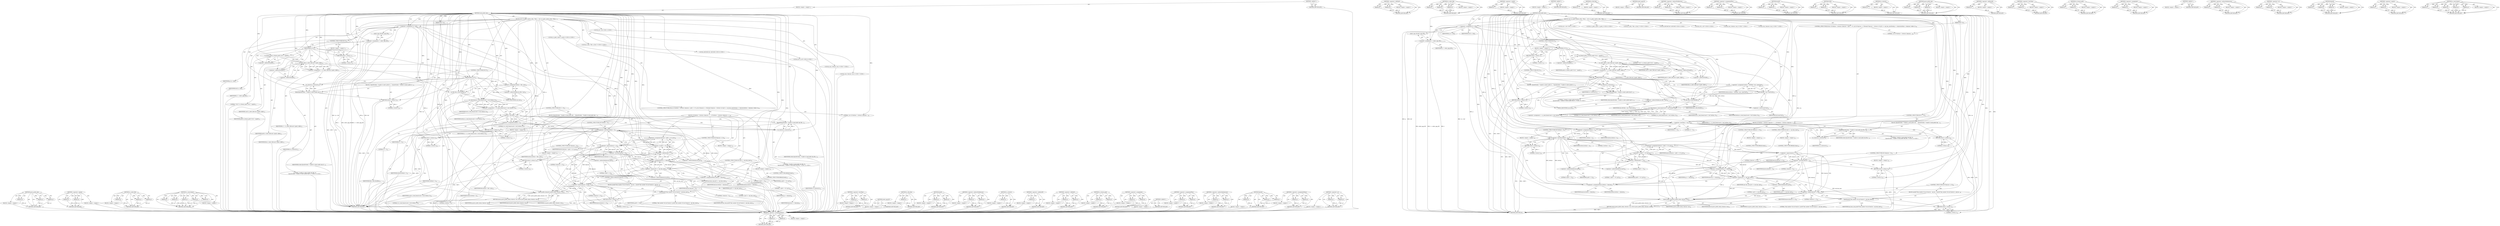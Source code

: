 digraph "sc_read_binary" {
vulnerable_271 [label=<(METHOD,parse_public_key)>];
vulnerable_272 [label=<(PARAM,p1)>];
vulnerable_273 [label=<(PARAM,p2)>];
vulnerable_274 [label=<(PARAM,p3)>];
vulnerable_275 [label=<(BLOCK,&lt;empty&gt;,&lt;empty&gt;)>];
vulnerable_276 [label=<(METHOD_RETURN,ANY)>];
vulnerable_251 [label=<(METHOD,&lt;operator&gt;.equals)>];
vulnerable_252 [label=<(PARAM,p1)>];
vulnerable_253 [label=<(PARAM,p2)>];
vulnerable_254 [label=<(BLOCK,&lt;empty&gt;,&lt;empty&gt;)>];
vulnerable_255 [label=<(METHOD_RETURN,ANY)>];
vulnerable_198 [label=<(METHOD,sc_select_file)>];
vulnerable_199 [label=<(PARAM,p1)>];
vulnerable_200 [label=<(PARAM,p2)>];
vulnerable_201 [label=<(PARAM,p3)>];
vulnerable_202 [label=<(BLOCK,&lt;empty&gt;,&lt;empty&gt;)>];
vulnerable_203 [label=<(METHOD_RETURN,ANY)>];
vulnerable_223 [label=<(METHOD,sc_read_binary)>];
vulnerable_224 [label=<(PARAM,p1)>];
vulnerable_225 [label=<(PARAM,p2)>];
vulnerable_226 [label=<(PARAM,p3)>];
vulnerable_227 [label=<(PARAM,p4)>];
vulnerable_228 [label=<(PARAM,p5)>];
vulnerable_229 [label=<(BLOCK,&lt;empty&gt;,&lt;empty&gt;)>];
vulnerable_230 [label=<(METHOD_RETURN,ANY)>];
vulnerable_6 [label=<(METHOD,&lt;global&gt;)<SUB>1</SUB>>];
vulnerable_7 [label=<(BLOCK,&lt;empty&gt;,&lt;empty&gt;)<SUB>1</SUB>>];
vulnerable_8 [label=<(METHOD,read_public_key)<SUB>1</SUB>>];
vulnerable_9 [label=<(PARAM,RSA *rsa)<SUB>1</SUB>>];
vulnerable_10 [label=<(BLOCK,{
	int r;
	sc_path_t path;
	sc_file_t *file;
	u...,{
	int r;
	sc_path_t path;
	sc_file_t *file;
	u...)<SUB>2</SUB>>];
vulnerable_11 [label="<(LOCAL,int r: int)<SUB>3</SUB>>"];
vulnerable_12 [label="<(LOCAL,sc_path_t path: sc_path_t)<SUB>4</SUB>>"];
vulnerable_13 [label="<(LOCAL,sc_file_t* file: sc_file_t*)<SUB>5</SUB>>"];
vulnerable_14 [label="<(LOCAL,u8[2048] buf: u8[2048])<SUB>6</SUB>>"];
vulnerable_15 [label="<(LOCAL,u8* p: u8*)<SUB>6</SUB>>"];
vulnerable_16 [label=<(&lt;operator&gt;.assignment,*p = buf)<SUB>6</SUB>>];
vulnerable_17 [label=<(IDENTIFIER,p,*p = buf)<SUB>6</SUB>>];
vulnerable_18 [label=<(IDENTIFIER,buf,*p = buf)<SUB>6</SUB>>];
vulnerable_19 [label="<(LOCAL,size_t bufsize: size_t)<SUB>7</SUB>>"];
vulnerable_20 [label="<(LOCAL,size_t keysize: size_t)<SUB>7</SUB>>"];
vulnerable_21 [label=<(&lt;operator&gt;.assignment,r = select_app_df())<SUB>9</SUB>>];
vulnerable_22 [label=<(IDENTIFIER,r,r = select_app_df())<SUB>9</SUB>>];
vulnerable_23 [label=<(select_app_df,select_app_df())<SUB>9</SUB>>];
vulnerable_24 [label=<(CONTROL_STRUCTURE,IF,if (r))<SUB>10</SUB>>];
vulnerable_25 [label=<(IDENTIFIER,r,if (r))<SUB>10</SUB>>];
vulnerable_26 [label=<(BLOCK,&lt;empty&gt;,&lt;empty&gt;)<SUB>11</SUB>>];
vulnerable_27 [label=<(RETURN,return 1;,return 1;)<SUB>11</SUB>>];
vulnerable_28 [label=<(LITERAL,1,return 1;)<SUB>11</SUB>>];
vulnerable_29 [label=<(sc_format_path,sc_format_path(&quot;I1012&quot;, &amp;path))<SUB>12</SUB>>];
vulnerable_30 [label=<(LITERAL,&quot;I1012&quot;,sc_format_path(&quot;I1012&quot;, &amp;path))<SUB>12</SUB>>];
vulnerable_31 [label=<(&lt;operator&gt;.addressOf,&amp;path)<SUB>12</SUB>>];
vulnerable_32 [label=<(IDENTIFIER,path,sc_format_path(&quot;I1012&quot;, &amp;path))<SUB>12</SUB>>];
vulnerable_33 [label=<(&lt;operator&gt;.assignment,r = sc_select_file(card, &amp;path, &amp;file))<SUB>13</SUB>>];
vulnerable_34 [label=<(IDENTIFIER,r,r = sc_select_file(card, &amp;path, &amp;file))<SUB>13</SUB>>];
vulnerable_35 [label=<(sc_select_file,sc_select_file(card, &amp;path, &amp;file))<SUB>13</SUB>>];
vulnerable_36 [label=<(IDENTIFIER,card,sc_select_file(card, &amp;path, &amp;file))<SUB>13</SUB>>];
vulnerable_37 [label=<(&lt;operator&gt;.addressOf,&amp;path)<SUB>13</SUB>>];
vulnerable_38 [label=<(IDENTIFIER,path,sc_select_file(card, &amp;path, &amp;file))<SUB>13</SUB>>];
vulnerable_39 [label=<(&lt;operator&gt;.addressOf,&amp;file)<SUB>13</SUB>>];
vulnerable_40 [label=<(IDENTIFIER,file,sc_select_file(card, &amp;path, &amp;file))<SUB>13</SUB>>];
vulnerable_41 [label=<(CONTROL_STRUCTURE,IF,if (r))<SUB>14</SUB>>];
vulnerable_42 [label=<(IDENTIFIER,r,if (r))<SUB>14</SUB>>];
vulnerable_43 [label=<(BLOCK,{
 		fprintf(stderr, &quot;Unable to select public k...,{
 		fprintf(stderr, &quot;Unable to select public k...)<SUB>14</SUB>>];
vulnerable_44 [label=<(fprintf,fprintf(stderr, &quot;Unable to select public key fi...)<SUB>15</SUB>>];
vulnerable_45 [label=<(IDENTIFIER,stderr,fprintf(stderr, &quot;Unable to select public key fi...)<SUB>15</SUB>>];
vulnerable_46 [label="<(LITERAL,&quot;Unable to select public key file: %s\n&quot;,fprintf(stderr, &quot;Unable to select public key fi...)<SUB>15</SUB>>"];
vulnerable_47 [label=<(sc_strerror,sc_strerror(r))<SUB>15</SUB>>];
vulnerable_48 [label=<(IDENTIFIER,r,sc_strerror(r))<SUB>15</SUB>>];
vulnerable_49 [label=<(RETURN,return 2;,return 2;)<SUB>16</SUB>>];
vulnerable_50 [label=<(LITERAL,2,return 2;)<SUB>16</SUB>>];
vulnerable_51 [label=<(&lt;operator&gt;.assignment,bufsize = file-&gt;size)<SUB>18</SUB>>];
vulnerable_52 [label=<(IDENTIFIER,bufsize,bufsize = file-&gt;size)<SUB>18</SUB>>];
vulnerable_53 [label=<(&lt;operator&gt;.indirectFieldAccess,file-&gt;size)<SUB>18</SUB>>];
vulnerable_54 [label=<(IDENTIFIER,file,bufsize = file-&gt;size)<SUB>18</SUB>>];
vulnerable_55 [label=<(FIELD_IDENTIFIER,size,size)<SUB>18</SUB>>];
vulnerable_56 [label=<(sc_file_free,sc_file_free(file))<SUB>19</SUB>>];
vulnerable_57 [label=<(IDENTIFIER,file,sc_file_free(file))<SUB>19</SUB>>];
vulnerable_58 [label=<(&lt;operator&gt;.assignment,r = sc_read_binary(card, 0, buf, bufsize, 0))<SUB>20</SUB>>];
vulnerable_59 [label=<(IDENTIFIER,r,r = sc_read_binary(card, 0, buf, bufsize, 0))<SUB>20</SUB>>];
vulnerable_60 [label=<(sc_read_binary,sc_read_binary(card, 0, buf, bufsize, 0))<SUB>20</SUB>>];
vulnerable_61 [label=<(IDENTIFIER,card,sc_read_binary(card, 0, buf, bufsize, 0))<SUB>20</SUB>>];
vulnerable_62 [label=<(LITERAL,0,sc_read_binary(card, 0, buf, bufsize, 0))<SUB>20</SUB>>];
vulnerable_63 [label=<(IDENTIFIER,buf,sc_read_binary(card, 0, buf, bufsize, 0))<SUB>20</SUB>>];
vulnerable_64 [label=<(IDENTIFIER,bufsize,sc_read_binary(card, 0, buf, bufsize, 0))<SUB>20</SUB>>];
vulnerable_65 [label=<(LITERAL,0,sc_read_binary(card, 0, buf, bufsize, 0))<SUB>20</SUB>>];
vulnerable_66 [label=<(CONTROL_STRUCTURE,IF,if (r &lt; 0))<SUB>21</SUB>>];
vulnerable_67 [label=<(&lt;operator&gt;.lessThan,r &lt; 0)<SUB>21</SUB>>];
vulnerable_68 [label=<(IDENTIFIER,r,r &lt; 0)<SUB>21</SUB>>];
vulnerable_69 [label=<(LITERAL,0,r &lt; 0)<SUB>21</SUB>>];
vulnerable_70 [label=<(BLOCK,{
		fprintf(stderr, &quot;Unable to read public key ...,{
		fprintf(stderr, &quot;Unable to read public key ...)<SUB>21</SUB>>];
vulnerable_71 [label=<(fprintf,fprintf(stderr, &quot;Unable to read public key file...)<SUB>22</SUB>>];
vulnerable_72 [label=<(IDENTIFIER,stderr,fprintf(stderr, &quot;Unable to read public key file...)<SUB>22</SUB>>];
vulnerable_73 [label="<(LITERAL,&quot;Unable to read public key file: %s\n&quot;,fprintf(stderr, &quot;Unable to read public key file...)<SUB>22</SUB>>"];
vulnerable_74 [label=<(sc_strerror,sc_strerror(r))<SUB>22</SUB>>];
vulnerable_75 [label=<(IDENTIFIER,r,sc_strerror(r))<SUB>22</SUB>>];
vulnerable_76 [label=<(RETURN,return 2;,return 2;)<SUB>23</SUB>>];
vulnerable_77 [label=<(LITERAL,2,return 2;)<SUB>23</SUB>>];
vulnerable_78 [label=<(&lt;operator&gt;.assignment,bufsize = r)<SUB>25</SUB>>];
vulnerable_79 [label=<(IDENTIFIER,bufsize,bufsize = r)<SUB>25</SUB>>];
vulnerable_80 [label=<(IDENTIFIER,r,bufsize = r)<SUB>25</SUB>>];
vulnerable_81 [label=<(CONTROL_STRUCTURE,DO,do {
		if (bufsize &lt; 4)
			return 3;
		keysize = (p[0] &lt;&lt; 8) | p[1];
		if (keysize == 0)
			break;
		if (keysize &lt; 3)
			return 3;
		if (p[2] == opt_key_num)
			break;
		p += keysize;
		bufsize -= keysize;
	} while (1);)<SUB>26</SUB>>];
vulnerable_82 [label=<(BLOCK,{
		if (bufsize &lt; 4)
			return 3;
		keysize = (...,{
		if (bufsize &lt; 4)
			return 3;
		keysize = (...)<SUB>26</SUB>>];
vulnerable_83 [label=<(CONTROL_STRUCTURE,IF,if (bufsize &lt; 4))<SUB>27</SUB>>];
vulnerable_84 [label=<(&lt;operator&gt;.lessThan,bufsize &lt; 4)<SUB>27</SUB>>];
vulnerable_85 [label=<(IDENTIFIER,bufsize,bufsize &lt; 4)<SUB>27</SUB>>];
vulnerable_86 [label=<(LITERAL,4,bufsize &lt; 4)<SUB>27</SUB>>];
vulnerable_87 [label=<(BLOCK,&lt;empty&gt;,&lt;empty&gt;)<SUB>28</SUB>>];
vulnerable_88 [label=<(RETURN,return 3;,return 3;)<SUB>28</SUB>>];
vulnerable_89 [label=<(LITERAL,3,return 3;)<SUB>28</SUB>>];
vulnerable_90 [label=<(&lt;operator&gt;.assignment,keysize = (p[0] &lt;&lt; 8) | p[1])<SUB>29</SUB>>];
vulnerable_91 [label=<(IDENTIFIER,keysize,keysize = (p[0] &lt;&lt; 8) | p[1])<SUB>29</SUB>>];
vulnerable_92 [label=<(&lt;operator&gt;.or,(p[0] &lt;&lt; 8) | p[1])<SUB>29</SUB>>];
vulnerable_93 [label=<(&lt;operator&gt;.shiftLeft,p[0] &lt;&lt; 8)<SUB>29</SUB>>];
vulnerable_94 [label=<(&lt;operator&gt;.indirectIndexAccess,p[0])<SUB>29</SUB>>];
vulnerable_95 [label=<(IDENTIFIER,p,p[0] &lt;&lt; 8)<SUB>29</SUB>>];
vulnerable_96 [label=<(LITERAL,0,p[0] &lt;&lt; 8)<SUB>29</SUB>>];
vulnerable_97 [label=<(LITERAL,8,p[0] &lt;&lt; 8)<SUB>29</SUB>>];
vulnerable_98 [label=<(&lt;operator&gt;.indirectIndexAccess,p[1])<SUB>29</SUB>>];
vulnerable_99 [label=<(IDENTIFIER,p,(p[0] &lt;&lt; 8) | p[1])<SUB>29</SUB>>];
vulnerable_100 [label=<(LITERAL,1,(p[0] &lt;&lt; 8) | p[1])<SUB>29</SUB>>];
vulnerable_101 [label=<(CONTROL_STRUCTURE,IF,if (keysize == 0))<SUB>30</SUB>>];
vulnerable_102 [label=<(&lt;operator&gt;.equals,keysize == 0)<SUB>30</SUB>>];
vulnerable_103 [label=<(IDENTIFIER,keysize,keysize == 0)<SUB>30</SUB>>];
vulnerable_104 [label=<(LITERAL,0,keysize == 0)<SUB>30</SUB>>];
vulnerable_105 [label=<(BLOCK,&lt;empty&gt;,&lt;empty&gt;)<SUB>31</SUB>>];
vulnerable_106 [label=<(CONTROL_STRUCTURE,BREAK,break;)<SUB>31</SUB>>];
vulnerable_107 [label=<(CONTROL_STRUCTURE,IF,if (keysize &lt; 3))<SUB>32</SUB>>];
vulnerable_108 [label=<(&lt;operator&gt;.lessThan,keysize &lt; 3)<SUB>32</SUB>>];
vulnerable_109 [label=<(IDENTIFIER,keysize,keysize &lt; 3)<SUB>32</SUB>>];
vulnerable_110 [label=<(LITERAL,3,keysize &lt; 3)<SUB>32</SUB>>];
vulnerable_111 [label=<(BLOCK,&lt;empty&gt;,&lt;empty&gt;)<SUB>33</SUB>>];
vulnerable_112 [label=<(RETURN,return 3;,return 3;)<SUB>33</SUB>>];
vulnerable_113 [label=<(LITERAL,3,return 3;)<SUB>33</SUB>>];
vulnerable_114 [label=<(CONTROL_STRUCTURE,IF,if (p[2] == opt_key_num))<SUB>34</SUB>>];
vulnerable_115 [label=<(&lt;operator&gt;.equals,p[2] == opt_key_num)<SUB>34</SUB>>];
vulnerable_116 [label=<(&lt;operator&gt;.indirectIndexAccess,p[2])<SUB>34</SUB>>];
vulnerable_117 [label=<(IDENTIFIER,p,p[2] == opt_key_num)<SUB>34</SUB>>];
vulnerable_118 [label=<(LITERAL,2,p[2] == opt_key_num)<SUB>34</SUB>>];
vulnerable_119 [label=<(IDENTIFIER,opt_key_num,p[2] == opt_key_num)<SUB>34</SUB>>];
vulnerable_120 [label=<(BLOCK,&lt;empty&gt;,&lt;empty&gt;)<SUB>35</SUB>>];
vulnerable_121 [label=<(CONTROL_STRUCTURE,BREAK,break;)<SUB>35</SUB>>];
vulnerable_122 [label=<(&lt;operator&gt;.assignmentPlus,p += keysize)<SUB>36</SUB>>];
vulnerable_123 [label=<(IDENTIFIER,p,p += keysize)<SUB>36</SUB>>];
vulnerable_124 [label=<(IDENTIFIER,keysize,p += keysize)<SUB>36</SUB>>];
vulnerable_125 [label=<(&lt;operator&gt;.assignmentMinus,bufsize -= keysize)<SUB>37</SUB>>];
vulnerable_126 [label=<(IDENTIFIER,bufsize,bufsize -= keysize)<SUB>37</SUB>>];
vulnerable_127 [label=<(IDENTIFIER,keysize,bufsize -= keysize)<SUB>37</SUB>>];
vulnerable_128 [label=<(LITERAL,1,do {
		if (bufsize &lt; 4)
			return 3;
		keysize ...)<SUB>38</SUB>>];
vulnerable_129 [label=<(CONTROL_STRUCTURE,IF,if (keysize == 0))<SUB>39</SUB>>];
vulnerable_130 [label=<(&lt;operator&gt;.equals,keysize == 0)<SUB>39</SUB>>];
vulnerable_131 [label=<(IDENTIFIER,keysize,keysize == 0)<SUB>39</SUB>>];
vulnerable_132 [label=<(LITERAL,0,keysize == 0)<SUB>39</SUB>>];
vulnerable_133 [label=<(BLOCK,{
		printf(&quot;Key number %d not found.\n&quot;, opt_ke...,{
		printf(&quot;Key number %d not found.\n&quot;, opt_ke...)<SUB>39</SUB>>];
vulnerable_134 [label=<(printf,printf(&quot;Key number %d not found.\n&quot;, opt_key_num))<SUB>40</SUB>>];
vulnerable_135 [label=<(LITERAL,&quot;Key number %d not found.\n&quot;,printf(&quot;Key number %d not found.\n&quot;, opt_key_num))<SUB>40</SUB>>];
vulnerable_136 [label=<(IDENTIFIER,opt_key_num,printf(&quot;Key number %d not found.\n&quot;, opt_key_num))<SUB>40</SUB>>];
vulnerable_137 [label=<(RETURN,return 2;,return 2;)<SUB>41</SUB>>];
vulnerable_138 [label=<(LITERAL,2,return 2;)<SUB>41</SUB>>];
vulnerable_139 [label=<(RETURN,return parse_public_key(p, keysize, rsa);,return parse_public_key(p, keysize, rsa);)<SUB>43</SUB>>];
vulnerable_140 [label=<(parse_public_key,parse_public_key(p, keysize, rsa))<SUB>43</SUB>>];
vulnerable_141 [label=<(IDENTIFIER,p,parse_public_key(p, keysize, rsa))<SUB>43</SUB>>];
vulnerable_142 [label=<(IDENTIFIER,keysize,parse_public_key(p, keysize, rsa))<SUB>43</SUB>>];
vulnerable_143 [label=<(IDENTIFIER,rsa,parse_public_key(p, keysize, rsa))<SUB>43</SUB>>];
vulnerable_144 [label=<(METHOD_RETURN,int)<SUB>1</SUB>>];
vulnerable_146 [label=<(METHOD_RETURN,ANY)<SUB>1</SUB>>];
vulnerable_231 [label=<(METHOD,&lt;operator&gt;.lessThan)>];
vulnerable_232 [label=<(PARAM,p1)>];
vulnerable_233 [label=<(PARAM,p2)>];
vulnerable_234 [label=<(BLOCK,&lt;empty&gt;,&lt;empty&gt;)>];
vulnerable_235 [label=<(METHOD_RETURN,ANY)>];
vulnerable_186 [label=<(METHOD,select_app_df)>];
vulnerable_187 [label=<(BLOCK,&lt;empty&gt;,&lt;empty&gt;)>];
vulnerable_188 [label=<(METHOD_RETURN,ANY)>];
vulnerable_219 [label=<(METHOD,sc_file_free)>];
vulnerable_220 [label=<(PARAM,p1)>];
vulnerable_221 [label=<(BLOCK,&lt;empty&gt;,&lt;empty&gt;)>];
vulnerable_222 [label=<(METHOD_RETURN,ANY)>];
vulnerable_266 [label=<(METHOD,printf)>];
vulnerable_267 [label=<(PARAM,p1)>];
vulnerable_268 [label=<(PARAM,p2)>];
vulnerable_269 [label=<(BLOCK,&lt;empty&gt;,&lt;empty&gt;)>];
vulnerable_270 [label=<(METHOD_RETURN,ANY)>];
vulnerable_214 [label=<(METHOD,&lt;operator&gt;.indirectFieldAccess)>];
vulnerable_215 [label=<(PARAM,p1)>];
vulnerable_216 [label=<(PARAM,p2)>];
vulnerable_217 [label=<(BLOCK,&lt;empty&gt;,&lt;empty&gt;)>];
vulnerable_218 [label=<(METHOD_RETURN,ANY)>];
vulnerable_210 [label=<(METHOD,sc_strerror)>];
vulnerable_211 [label=<(PARAM,p1)>];
vulnerable_212 [label=<(BLOCK,&lt;empty&gt;,&lt;empty&gt;)>];
vulnerable_213 [label=<(METHOD_RETURN,ANY)>];
vulnerable_194 [label=<(METHOD,&lt;operator&gt;.addressOf)>];
vulnerable_195 [label=<(PARAM,p1)>];
vulnerable_196 [label=<(BLOCK,&lt;empty&gt;,&lt;empty&gt;)>];
vulnerable_197 [label=<(METHOD_RETURN,ANY)>];
vulnerable_241 [label=<(METHOD,&lt;operator&gt;.shiftLeft)>];
vulnerable_242 [label=<(PARAM,p1)>];
vulnerable_243 [label=<(PARAM,p2)>];
vulnerable_244 [label=<(BLOCK,&lt;empty&gt;,&lt;empty&gt;)>];
vulnerable_245 [label=<(METHOD_RETURN,ANY)>];
vulnerable_189 [label=<(METHOD,sc_format_path)>];
vulnerable_190 [label=<(PARAM,p1)>];
vulnerable_191 [label=<(PARAM,p2)>];
vulnerable_192 [label=<(BLOCK,&lt;empty&gt;,&lt;empty&gt;)>];
vulnerable_193 [label=<(METHOD_RETURN,ANY)>];
vulnerable_181 [label=<(METHOD,&lt;operator&gt;.assignment)>];
vulnerable_182 [label=<(PARAM,p1)>];
vulnerable_183 [label=<(PARAM,p2)>];
vulnerable_184 [label=<(BLOCK,&lt;empty&gt;,&lt;empty&gt;)>];
vulnerable_185 [label=<(METHOD_RETURN,ANY)>];
vulnerable_175 [label=<(METHOD,&lt;global&gt;)<SUB>1</SUB>>];
vulnerable_176 [label=<(BLOCK,&lt;empty&gt;,&lt;empty&gt;)>];
vulnerable_177 [label=<(METHOD_RETURN,ANY)>];
vulnerable_256 [label=<(METHOD,&lt;operator&gt;.assignmentPlus)>];
vulnerable_257 [label=<(PARAM,p1)>];
vulnerable_258 [label=<(PARAM,p2)>];
vulnerable_259 [label=<(BLOCK,&lt;empty&gt;,&lt;empty&gt;)>];
vulnerable_260 [label=<(METHOD_RETURN,ANY)>];
vulnerable_246 [label=<(METHOD,&lt;operator&gt;.indirectIndexAccess)>];
vulnerable_247 [label=<(PARAM,p1)>];
vulnerable_248 [label=<(PARAM,p2)>];
vulnerable_249 [label=<(BLOCK,&lt;empty&gt;,&lt;empty&gt;)>];
vulnerable_250 [label=<(METHOD_RETURN,ANY)>];
vulnerable_204 [label=<(METHOD,fprintf)>];
vulnerable_205 [label=<(PARAM,p1)>];
vulnerable_206 [label=<(PARAM,p2)>];
vulnerable_207 [label=<(PARAM,p3)>];
vulnerable_208 [label=<(BLOCK,&lt;empty&gt;,&lt;empty&gt;)>];
vulnerable_209 [label=<(METHOD_RETURN,ANY)>];
vulnerable_261 [label=<(METHOD,&lt;operator&gt;.assignmentMinus)>];
vulnerable_262 [label=<(PARAM,p1)>];
vulnerable_263 [label=<(PARAM,p2)>];
vulnerable_264 [label=<(BLOCK,&lt;empty&gt;,&lt;empty&gt;)>];
vulnerable_265 [label=<(METHOD_RETURN,ANY)>];
vulnerable_236 [label=<(METHOD,&lt;operator&gt;.or)>];
vulnerable_237 [label=<(PARAM,p1)>];
vulnerable_238 [label=<(PARAM,p2)>];
vulnerable_239 [label=<(BLOCK,&lt;empty&gt;,&lt;empty&gt;)>];
vulnerable_240 [label=<(METHOD_RETURN,ANY)>];
fixed_273 [label=<(METHOD,&lt;operator&gt;.assignmentMinus)>];
fixed_274 [label=<(PARAM,p1)>];
fixed_275 [label=<(PARAM,p2)>];
fixed_276 [label=<(BLOCK,&lt;empty&gt;,&lt;empty&gt;)>];
fixed_277 [label=<(METHOD_RETURN,ANY)>];
fixed_253 [label=<(METHOD,&lt;operator&gt;.shiftLeft)>];
fixed_254 [label=<(PARAM,p1)>];
fixed_255 [label=<(PARAM,p2)>];
fixed_256 [label=<(BLOCK,&lt;empty&gt;,&lt;empty&gt;)>];
fixed_257 [label=<(METHOD_RETURN,ANY)>];
fixed_201 [label=<(METHOD,sc_select_file)>];
fixed_202 [label=<(PARAM,p1)>];
fixed_203 [label=<(PARAM,p2)>];
fixed_204 [label=<(PARAM,p3)>];
fixed_205 [label=<(BLOCK,&lt;empty&gt;,&lt;empty&gt;)>];
fixed_206 [label=<(METHOD_RETURN,ANY)>];
fixed_227 [label=<(METHOD,&lt;operator&gt;.sizeOf)>];
fixed_228 [label=<(PARAM,p1)>];
fixed_229 [label=<(BLOCK,&lt;empty&gt;,&lt;empty&gt;)>];
fixed_230 [label=<(METHOD_RETURN,ANY)>];
fixed_6 [label=<(METHOD,&lt;global&gt;)<SUB>1</SUB>>];
fixed_7 [label=<(BLOCK,&lt;empty&gt;,&lt;empty&gt;)<SUB>1</SUB>>];
fixed_8 [label=<(METHOD,read_public_key)<SUB>1</SUB>>];
fixed_9 [label=<(PARAM,RSA *rsa)<SUB>1</SUB>>];
fixed_10 [label=<(BLOCK,{
	int r;
	sc_path_t path;
	sc_file_t *file;
	u...,{
	int r;
	sc_path_t path;
	sc_file_t *file;
	u...)<SUB>2</SUB>>];
fixed_11 [label="<(LOCAL,int r: int)<SUB>3</SUB>>"];
fixed_12 [label="<(LOCAL,sc_path_t path: sc_path_t)<SUB>4</SUB>>"];
fixed_13 [label="<(LOCAL,sc_file_t* file: sc_file_t*)<SUB>5</SUB>>"];
fixed_14 [label="<(LOCAL,u8[2048] buf: u8[2048])<SUB>6</SUB>>"];
fixed_15 [label="<(LOCAL,u8* p: u8*)<SUB>6</SUB>>"];
fixed_16 [label=<(&lt;operator&gt;.assignment,*p = buf)<SUB>6</SUB>>];
fixed_17 [label=<(IDENTIFIER,p,*p = buf)<SUB>6</SUB>>];
fixed_18 [label=<(IDENTIFIER,buf,*p = buf)<SUB>6</SUB>>];
fixed_19 [label="<(LOCAL,size_t bufsize: size_t)<SUB>7</SUB>>"];
fixed_20 [label="<(LOCAL,size_t keysize: size_t)<SUB>7</SUB>>"];
fixed_21 [label=<(&lt;operator&gt;.assignment,r = select_app_df())<SUB>9</SUB>>];
fixed_22 [label=<(IDENTIFIER,r,r = select_app_df())<SUB>9</SUB>>];
fixed_23 [label=<(select_app_df,select_app_df())<SUB>9</SUB>>];
fixed_24 [label=<(CONTROL_STRUCTURE,IF,if (r))<SUB>10</SUB>>];
fixed_25 [label=<(IDENTIFIER,r,if (r))<SUB>10</SUB>>];
fixed_26 [label=<(BLOCK,&lt;empty&gt;,&lt;empty&gt;)<SUB>11</SUB>>];
fixed_27 [label=<(RETURN,return 1;,return 1;)<SUB>11</SUB>>];
fixed_28 [label=<(LITERAL,1,return 1;)<SUB>11</SUB>>];
fixed_29 [label=<(sc_format_path,sc_format_path(&quot;I1012&quot;, &amp;path))<SUB>12</SUB>>];
fixed_30 [label=<(LITERAL,&quot;I1012&quot;,sc_format_path(&quot;I1012&quot;, &amp;path))<SUB>12</SUB>>];
fixed_31 [label=<(&lt;operator&gt;.addressOf,&amp;path)<SUB>12</SUB>>];
fixed_32 [label=<(IDENTIFIER,path,sc_format_path(&quot;I1012&quot;, &amp;path))<SUB>12</SUB>>];
fixed_33 [label=<(&lt;operator&gt;.assignment,r = sc_select_file(card, &amp;path, &amp;file))<SUB>13</SUB>>];
fixed_34 [label=<(IDENTIFIER,r,r = sc_select_file(card, &amp;path, &amp;file))<SUB>13</SUB>>];
fixed_35 [label=<(sc_select_file,sc_select_file(card, &amp;path, &amp;file))<SUB>13</SUB>>];
fixed_36 [label=<(IDENTIFIER,card,sc_select_file(card, &amp;path, &amp;file))<SUB>13</SUB>>];
fixed_37 [label=<(&lt;operator&gt;.addressOf,&amp;path)<SUB>13</SUB>>];
fixed_38 [label=<(IDENTIFIER,path,sc_select_file(card, &amp;path, &amp;file))<SUB>13</SUB>>];
fixed_39 [label=<(&lt;operator&gt;.addressOf,&amp;file)<SUB>13</SUB>>];
fixed_40 [label=<(IDENTIFIER,file,sc_select_file(card, &amp;path, &amp;file))<SUB>13</SUB>>];
fixed_41 [label=<(CONTROL_STRUCTURE,IF,if (r))<SUB>14</SUB>>];
fixed_42 [label=<(IDENTIFIER,r,if (r))<SUB>14</SUB>>];
fixed_43 [label=<(BLOCK,{
 		fprintf(stderr, &quot;Unable to select public k...,{
 		fprintf(stderr, &quot;Unable to select public k...)<SUB>14</SUB>>];
fixed_44 [label=<(fprintf,fprintf(stderr, &quot;Unable to select public key fi...)<SUB>15</SUB>>];
fixed_45 [label=<(IDENTIFIER,stderr,fprintf(stderr, &quot;Unable to select public key fi...)<SUB>15</SUB>>];
fixed_46 [label="<(LITERAL,&quot;Unable to select public key file: %s\n&quot;,fprintf(stderr, &quot;Unable to select public key fi...)<SUB>15</SUB>>"];
fixed_47 [label=<(sc_strerror,sc_strerror(r))<SUB>15</SUB>>];
fixed_48 [label=<(IDENTIFIER,r,sc_strerror(r))<SUB>15</SUB>>];
fixed_49 [label=<(RETURN,return 2;,return 2;)<SUB>16</SUB>>];
fixed_50 [label=<(LITERAL,2,return 2;)<SUB>16</SUB>>];
fixed_51 [label=<(&lt;operator&gt;.assignment,bufsize = MIN(file-&gt;size, sizeof buf))<SUB>18</SUB>>];
fixed_52 [label=<(IDENTIFIER,bufsize,bufsize = MIN(file-&gt;size, sizeof buf))<SUB>18</SUB>>];
fixed_53 [label=<(MIN,MIN(file-&gt;size, sizeof buf))<SUB>18</SUB>>];
fixed_54 [label=<(&lt;operator&gt;.indirectFieldAccess,file-&gt;size)<SUB>18</SUB>>];
fixed_55 [label=<(IDENTIFIER,file,MIN(file-&gt;size, sizeof buf))<SUB>18</SUB>>];
fixed_56 [label=<(FIELD_IDENTIFIER,size,size)<SUB>18</SUB>>];
fixed_57 [label=<(&lt;operator&gt;.sizeOf,sizeof buf)<SUB>18</SUB>>];
fixed_58 [label=<(IDENTIFIER,buf,sizeof buf)<SUB>18</SUB>>];
fixed_59 [label=<(sc_file_free,sc_file_free(file))<SUB>19</SUB>>];
fixed_60 [label=<(IDENTIFIER,file,sc_file_free(file))<SUB>19</SUB>>];
fixed_61 [label=<(&lt;operator&gt;.assignment,r = sc_read_binary(card, 0, buf, bufsize, 0))<SUB>20</SUB>>];
fixed_62 [label=<(IDENTIFIER,r,r = sc_read_binary(card, 0, buf, bufsize, 0))<SUB>20</SUB>>];
fixed_63 [label=<(sc_read_binary,sc_read_binary(card, 0, buf, bufsize, 0))<SUB>20</SUB>>];
fixed_64 [label=<(IDENTIFIER,card,sc_read_binary(card, 0, buf, bufsize, 0))<SUB>20</SUB>>];
fixed_65 [label=<(LITERAL,0,sc_read_binary(card, 0, buf, bufsize, 0))<SUB>20</SUB>>];
fixed_66 [label=<(IDENTIFIER,buf,sc_read_binary(card, 0, buf, bufsize, 0))<SUB>20</SUB>>];
fixed_67 [label=<(IDENTIFIER,bufsize,sc_read_binary(card, 0, buf, bufsize, 0))<SUB>20</SUB>>];
fixed_68 [label=<(LITERAL,0,sc_read_binary(card, 0, buf, bufsize, 0))<SUB>20</SUB>>];
fixed_69 [label=<(CONTROL_STRUCTURE,IF,if (r &lt; 0))<SUB>21</SUB>>];
fixed_70 [label=<(&lt;operator&gt;.lessThan,r &lt; 0)<SUB>21</SUB>>];
fixed_71 [label=<(IDENTIFIER,r,r &lt; 0)<SUB>21</SUB>>];
fixed_72 [label=<(LITERAL,0,r &lt; 0)<SUB>21</SUB>>];
fixed_73 [label=<(BLOCK,{
		fprintf(stderr, &quot;Unable to read public key ...,{
		fprintf(stderr, &quot;Unable to read public key ...)<SUB>21</SUB>>];
fixed_74 [label=<(fprintf,fprintf(stderr, &quot;Unable to read public key file...)<SUB>22</SUB>>];
fixed_75 [label=<(IDENTIFIER,stderr,fprintf(stderr, &quot;Unable to read public key file...)<SUB>22</SUB>>];
fixed_76 [label="<(LITERAL,&quot;Unable to read public key file: %s\n&quot;,fprintf(stderr, &quot;Unable to read public key file...)<SUB>22</SUB>>"];
fixed_77 [label=<(sc_strerror,sc_strerror(r))<SUB>22</SUB>>];
fixed_78 [label=<(IDENTIFIER,r,sc_strerror(r))<SUB>22</SUB>>];
fixed_79 [label=<(RETURN,return 2;,return 2;)<SUB>23</SUB>>];
fixed_80 [label=<(LITERAL,2,return 2;)<SUB>23</SUB>>];
fixed_81 [label=<(&lt;operator&gt;.assignment,bufsize = r)<SUB>25</SUB>>];
fixed_82 [label=<(IDENTIFIER,bufsize,bufsize = r)<SUB>25</SUB>>];
fixed_83 [label=<(IDENTIFIER,r,bufsize = r)<SUB>25</SUB>>];
fixed_84 [label=<(CONTROL_STRUCTURE,DO,do {
		if (bufsize &lt; 4)
			return 3;
		keysize = (p[0] &lt;&lt; 8) | p[1];
		if (keysize == 0)
			break;
		if (keysize &lt; 3)
			return 3;
		if (p[2] == opt_key_num)
			break;
		p += keysize;
		bufsize -= keysize;
	} while (1);)<SUB>26</SUB>>];
fixed_85 [label=<(BLOCK,{
		if (bufsize &lt; 4)
			return 3;
		keysize = (...,{
		if (bufsize &lt; 4)
			return 3;
		keysize = (...)<SUB>26</SUB>>];
fixed_86 [label=<(CONTROL_STRUCTURE,IF,if (bufsize &lt; 4))<SUB>27</SUB>>];
fixed_87 [label=<(&lt;operator&gt;.lessThan,bufsize &lt; 4)<SUB>27</SUB>>];
fixed_88 [label=<(IDENTIFIER,bufsize,bufsize &lt; 4)<SUB>27</SUB>>];
fixed_89 [label=<(LITERAL,4,bufsize &lt; 4)<SUB>27</SUB>>];
fixed_90 [label=<(BLOCK,&lt;empty&gt;,&lt;empty&gt;)<SUB>28</SUB>>];
fixed_91 [label=<(RETURN,return 3;,return 3;)<SUB>28</SUB>>];
fixed_92 [label=<(LITERAL,3,return 3;)<SUB>28</SUB>>];
fixed_93 [label=<(&lt;operator&gt;.assignment,keysize = (p[0] &lt;&lt; 8) | p[1])<SUB>29</SUB>>];
fixed_94 [label=<(IDENTIFIER,keysize,keysize = (p[0] &lt;&lt; 8) | p[1])<SUB>29</SUB>>];
fixed_95 [label=<(&lt;operator&gt;.or,(p[0] &lt;&lt; 8) | p[1])<SUB>29</SUB>>];
fixed_96 [label=<(&lt;operator&gt;.shiftLeft,p[0] &lt;&lt; 8)<SUB>29</SUB>>];
fixed_97 [label=<(&lt;operator&gt;.indirectIndexAccess,p[0])<SUB>29</SUB>>];
fixed_98 [label=<(IDENTIFIER,p,p[0] &lt;&lt; 8)<SUB>29</SUB>>];
fixed_99 [label=<(LITERAL,0,p[0] &lt;&lt; 8)<SUB>29</SUB>>];
fixed_100 [label=<(LITERAL,8,p[0] &lt;&lt; 8)<SUB>29</SUB>>];
fixed_101 [label=<(&lt;operator&gt;.indirectIndexAccess,p[1])<SUB>29</SUB>>];
fixed_102 [label=<(IDENTIFIER,p,(p[0] &lt;&lt; 8) | p[1])<SUB>29</SUB>>];
fixed_103 [label=<(LITERAL,1,(p[0] &lt;&lt; 8) | p[1])<SUB>29</SUB>>];
fixed_104 [label=<(CONTROL_STRUCTURE,IF,if (keysize == 0))<SUB>30</SUB>>];
fixed_105 [label=<(&lt;operator&gt;.equals,keysize == 0)<SUB>30</SUB>>];
fixed_106 [label=<(IDENTIFIER,keysize,keysize == 0)<SUB>30</SUB>>];
fixed_107 [label=<(LITERAL,0,keysize == 0)<SUB>30</SUB>>];
fixed_108 [label=<(BLOCK,&lt;empty&gt;,&lt;empty&gt;)<SUB>31</SUB>>];
fixed_109 [label=<(CONTROL_STRUCTURE,BREAK,break;)<SUB>31</SUB>>];
fixed_110 [label=<(CONTROL_STRUCTURE,IF,if (keysize &lt; 3))<SUB>32</SUB>>];
fixed_111 [label=<(&lt;operator&gt;.lessThan,keysize &lt; 3)<SUB>32</SUB>>];
fixed_112 [label=<(IDENTIFIER,keysize,keysize &lt; 3)<SUB>32</SUB>>];
fixed_113 [label=<(LITERAL,3,keysize &lt; 3)<SUB>32</SUB>>];
fixed_114 [label=<(BLOCK,&lt;empty&gt;,&lt;empty&gt;)<SUB>33</SUB>>];
fixed_115 [label=<(RETURN,return 3;,return 3;)<SUB>33</SUB>>];
fixed_116 [label=<(LITERAL,3,return 3;)<SUB>33</SUB>>];
fixed_117 [label=<(CONTROL_STRUCTURE,IF,if (p[2] == opt_key_num))<SUB>34</SUB>>];
fixed_118 [label=<(&lt;operator&gt;.equals,p[2] == opt_key_num)<SUB>34</SUB>>];
fixed_119 [label=<(&lt;operator&gt;.indirectIndexAccess,p[2])<SUB>34</SUB>>];
fixed_120 [label=<(IDENTIFIER,p,p[2] == opt_key_num)<SUB>34</SUB>>];
fixed_121 [label=<(LITERAL,2,p[2] == opt_key_num)<SUB>34</SUB>>];
fixed_122 [label=<(IDENTIFIER,opt_key_num,p[2] == opt_key_num)<SUB>34</SUB>>];
fixed_123 [label=<(BLOCK,&lt;empty&gt;,&lt;empty&gt;)<SUB>35</SUB>>];
fixed_124 [label=<(CONTROL_STRUCTURE,BREAK,break;)<SUB>35</SUB>>];
fixed_125 [label=<(&lt;operator&gt;.assignmentPlus,p += keysize)<SUB>36</SUB>>];
fixed_126 [label=<(IDENTIFIER,p,p += keysize)<SUB>36</SUB>>];
fixed_127 [label=<(IDENTIFIER,keysize,p += keysize)<SUB>36</SUB>>];
fixed_128 [label=<(&lt;operator&gt;.assignmentMinus,bufsize -= keysize)<SUB>37</SUB>>];
fixed_129 [label=<(IDENTIFIER,bufsize,bufsize -= keysize)<SUB>37</SUB>>];
fixed_130 [label=<(IDENTIFIER,keysize,bufsize -= keysize)<SUB>37</SUB>>];
fixed_131 [label=<(LITERAL,1,do {
		if (bufsize &lt; 4)
			return 3;
		keysize ...)<SUB>38</SUB>>];
fixed_132 [label=<(CONTROL_STRUCTURE,IF,if (keysize == 0))<SUB>39</SUB>>];
fixed_133 [label=<(&lt;operator&gt;.equals,keysize == 0)<SUB>39</SUB>>];
fixed_134 [label=<(IDENTIFIER,keysize,keysize == 0)<SUB>39</SUB>>];
fixed_135 [label=<(LITERAL,0,keysize == 0)<SUB>39</SUB>>];
fixed_136 [label=<(BLOCK,{
		printf(&quot;Key number %d not found.\n&quot;, opt_ke...,{
		printf(&quot;Key number %d not found.\n&quot;, opt_ke...)<SUB>39</SUB>>];
fixed_137 [label=<(printf,printf(&quot;Key number %d not found.\n&quot;, opt_key_num))<SUB>40</SUB>>];
fixed_138 [label=<(LITERAL,&quot;Key number %d not found.\n&quot;,printf(&quot;Key number %d not found.\n&quot;, opt_key_num))<SUB>40</SUB>>];
fixed_139 [label=<(IDENTIFIER,opt_key_num,printf(&quot;Key number %d not found.\n&quot;, opt_key_num))<SUB>40</SUB>>];
fixed_140 [label=<(RETURN,return 2;,return 2;)<SUB>41</SUB>>];
fixed_141 [label=<(LITERAL,2,return 2;)<SUB>41</SUB>>];
fixed_142 [label=<(RETURN,return parse_public_key(p, keysize, rsa);,return parse_public_key(p, keysize, rsa);)<SUB>43</SUB>>];
fixed_143 [label=<(parse_public_key,parse_public_key(p, keysize, rsa))<SUB>43</SUB>>];
fixed_144 [label=<(IDENTIFIER,p,parse_public_key(p, keysize, rsa))<SUB>43</SUB>>];
fixed_145 [label=<(IDENTIFIER,keysize,parse_public_key(p, keysize, rsa))<SUB>43</SUB>>];
fixed_146 [label=<(IDENTIFIER,rsa,parse_public_key(p, keysize, rsa))<SUB>43</SUB>>];
fixed_147 [label=<(METHOD_RETURN,int)<SUB>1</SUB>>];
fixed_149 [label=<(METHOD_RETURN,ANY)<SUB>1</SUB>>];
fixed_231 [label=<(METHOD,sc_file_free)>];
fixed_232 [label=<(PARAM,p1)>];
fixed_233 [label=<(BLOCK,&lt;empty&gt;,&lt;empty&gt;)>];
fixed_234 [label=<(METHOD_RETURN,ANY)>];
fixed_189 [label=<(METHOD,select_app_df)>];
fixed_190 [label=<(BLOCK,&lt;empty&gt;,&lt;empty&gt;)>];
fixed_191 [label=<(METHOD_RETURN,ANY)>];
fixed_222 [label=<(METHOD,&lt;operator&gt;.indirectFieldAccess)>];
fixed_223 [label=<(PARAM,p1)>];
fixed_224 [label=<(PARAM,p2)>];
fixed_225 [label=<(BLOCK,&lt;empty&gt;,&lt;empty&gt;)>];
fixed_226 [label=<(METHOD_RETURN,ANY)>];
fixed_268 [label=<(METHOD,&lt;operator&gt;.assignmentPlus)>];
fixed_269 [label=<(PARAM,p1)>];
fixed_270 [label=<(PARAM,p2)>];
fixed_271 [label=<(BLOCK,&lt;empty&gt;,&lt;empty&gt;)>];
fixed_272 [label=<(METHOD_RETURN,ANY)>];
fixed_278 [label=<(METHOD,printf)>];
fixed_279 [label=<(PARAM,p1)>];
fixed_280 [label=<(PARAM,p2)>];
fixed_281 [label=<(BLOCK,&lt;empty&gt;,&lt;empty&gt;)>];
fixed_282 [label=<(METHOD_RETURN,ANY)>];
fixed_217 [label=<(METHOD,MIN)>];
fixed_218 [label=<(PARAM,p1)>];
fixed_219 [label=<(PARAM,p2)>];
fixed_220 [label=<(BLOCK,&lt;empty&gt;,&lt;empty&gt;)>];
fixed_221 [label=<(METHOD_RETURN,ANY)>];
fixed_213 [label=<(METHOD,sc_strerror)>];
fixed_214 [label=<(PARAM,p1)>];
fixed_215 [label=<(BLOCK,&lt;empty&gt;,&lt;empty&gt;)>];
fixed_216 [label=<(METHOD_RETURN,ANY)>];
fixed_283 [label=<(METHOD,parse_public_key)>];
fixed_284 [label=<(PARAM,p1)>];
fixed_285 [label=<(PARAM,p2)>];
fixed_286 [label=<(PARAM,p3)>];
fixed_287 [label=<(BLOCK,&lt;empty&gt;,&lt;empty&gt;)>];
fixed_288 [label=<(METHOD_RETURN,ANY)>];
fixed_197 [label=<(METHOD,&lt;operator&gt;.addressOf)>];
fixed_198 [label=<(PARAM,p1)>];
fixed_199 [label=<(BLOCK,&lt;empty&gt;,&lt;empty&gt;)>];
fixed_200 [label=<(METHOD_RETURN,ANY)>];
fixed_243 [label=<(METHOD,&lt;operator&gt;.lessThan)>];
fixed_244 [label=<(PARAM,p1)>];
fixed_245 [label=<(PARAM,p2)>];
fixed_246 [label=<(BLOCK,&lt;empty&gt;,&lt;empty&gt;)>];
fixed_247 [label=<(METHOD_RETURN,ANY)>];
fixed_192 [label=<(METHOD,sc_format_path)>];
fixed_193 [label=<(PARAM,p1)>];
fixed_194 [label=<(PARAM,p2)>];
fixed_195 [label=<(BLOCK,&lt;empty&gt;,&lt;empty&gt;)>];
fixed_196 [label=<(METHOD_RETURN,ANY)>];
fixed_184 [label=<(METHOD,&lt;operator&gt;.assignment)>];
fixed_185 [label=<(PARAM,p1)>];
fixed_186 [label=<(PARAM,p2)>];
fixed_187 [label=<(BLOCK,&lt;empty&gt;,&lt;empty&gt;)>];
fixed_188 [label=<(METHOD_RETURN,ANY)>];
fixed_178 [label=<(METHOD,&lt;global&gt;)<SUB>1</SUB>>];
fixed_179 [label=<(BLOCK,&lt;empty&gt;,&lt;empty&gt;)>];
fixed_180 [label=<(METHOD_RETURN,ANY)>];
fixed_258 [label=<(METHOD,&lt;operator&gt;.indirectIndexAccess)>];
fixed_259 [label=<(PARAM,p1)>];
fixed_260 [label=<(PARAM,p2)>];
fixed_261 [label=<(BLOCK,&lt;empty&gt;,&lt;empty&gt;)>];
fixed_262 [label=<(METHOD_RETURN,ANY)>];
fixed_248 [label=<(METHOD,&lt;operator&gt;.or)>];
fixed_249 [label=<(PARAM,p1)>];
fixed_250 [label=<(PARAM,p2)>];
fixed_251 [label=<(BLOCK,&lt;empty&gt;,&lt;empty&gt;)>];
fixed_252 [label=<(METHOD_RETURN,ANY)>];
fixed_207 [label=<(METHOD,fprintf)>];
fixed_208 [label=<(PARAM,p1)>];
fixed_209 [label=<(PARAM,p2)>];
fixed_210 [label=<(PARAM,p3)>];
fixed_211 [label=<(BLOCK,&lt;empty&gt;,&lt;empty&gt;)>];
fixed_212 [label=<(METHOD_RETURN,ANY)>];
fixed_263 [label=<(METHOD,&lt;operator&gt;.equals)>];
fixed_264 [label=<(PARAM,p1)>];
fixed_265 [label=<(PARAM,p2)>];
fixed_266 [label=<(BLOCK,&lt;empty&gt;,&lt;empty&gt;)>];
fixed_267 [label=<(METHOD_RETURN,ANY)>];
fixed_235 [label=<(METHOD,sc_read_binary)>];
fixed_236 [label=<(PARAM,p1)>];
fixed_237 [label=<(PARAM,p2)>];
fixed_238 [label=<(PARAM,p3)>];
fixed_239 [label=<(PARAM,p4)>];
fixed_240 [label=<(PARAM,p5)>];
fixed_241 [label=<(BLOCK,&lt;empty&gt;,&lt;empty&gt;)>];
fixed_242 [label=<(METHOD_RETURN,ANY)>];
vulnerable_271 -> vulnerable_272  [key=0, label="AST: "];
vulnerable_271 -> vulnerable_272  [key=1, label="DDG: "];
vulnerable_271 -> vulnerable_275  [key=0, label="AST: "];
vulnerable_271 -> vulnerable_273  [key=0, label="AST: "];
vulnerable_271 -> vulnerable_273  [key=1, label="DDG: "];
vulnerable_271 -> vulnerable_276  [key=0, label="AST: "];
vulnerable_271 -> vulnerable_276  [key=1, label="CFG: "];
vulnerable_271 -> vulnerable_274  [key=0, label="AST: "];
vulnerable_271 -> vulnerable_274  [key=1, label="DDG: "];
vulnerable_272 -> vulnerable_276  [key=0, label="DDG: p1"];
vulnerable_273 -> vulnerable_276  [key=0, label="DDG: p2"];
vulnerable_274 -> vulnerable_276  [key=0, label="DDG: p3"];
vulnerable_275 -> fixed_273  [key=0];
vulnerable_276 -> fixed_273  [key=0];
vulnerable_251 -> vulnerable_252  [key=0, label="AST: "];
vulnerable_251 -> vulnerable_252  [key=1, label="DDG: "];
vulnerable_251 -> vulnerable_254  [key=0, label="AST: "];
vulnerable_251 -> vulnerable_253  [key=0, label="AST: "];
vulnerable_251 -> vulnerable_253  [key=1, label="DDG: "];
vulnerable_251 -> vulnerable_255  [key=0, label="AST: "];
vulnerable_251 -> vulnerable_255  [key=1, label="CFG: "];
vulnerable_252 -> vulnerable_255  [key=0, label="DDG: p1"];
vulnerable_253 -> vulnerable_255  [key=0, label="DDG: p2"];
vulnerable_254 -> fixed_273  [key=0];
vulnerable_255 -> fixed_273  [key=0];
vulnerable_198 -> vulnerable_199  [key=0, label="AST: "];
vulnerable_198 -> vulnerable_199  [key=1, label="DDG: "];
vulnerable_198 -> vulnerable_202  [key=0, label="AST: "];
vulnerable_198 -> vulnerable_200  [key=0, label="AST: "];
vulnerable_198 -> vulnerable_200  [key=1, label="DDG: "];
vulnerable_198 -> vulnerable_203  [key=0, label="AST: "];
vulnerable_198 -> vulnerable_203  [key=1, label="CFG: "];
vulnerable_198 -> vulnerable_201  [key=0, label="AST: "];
vulnerable_198 -> vulnerable_201  [key=1, label="DDG: "];
vulnerable_199 -> vulnerable_203  [key=0, label="DDG: p1"];
vulnerable_200 -> vulnerable_203  [key=0, label="DDG: p2"];
vulnerable_201 -> vulnerable_203  [key=0, label="DDG: p3"];
vulnerable_202 -> fixed_273  [key=0];
vulnerable_203 -> fixed_273  [key=0];
vulnerable_223 -> vulnerable_224  [key=0, label="AST: "];
vulnerable_223 -> vulnerable_224  [key=1, label="DDG: "];
vulnerable_223 -> vulnerable_229  [key=0, label="AST: "];
vulnerable_223 -> vulnerable_225  [key=0, label="AST: "];
vulnerable_223 -> vulnerable_225  [key=1, label="DDG: "];
vulnerable_223 -> vulnerable_230  [key=0, label="AST: "];
vulnerable_223 -> vulnerable_230  [key=1, label="CFG: "];
vulnerable_223 -> vulnerable_226  [key=0, label="AST: "];
vulnerable_223 -> vulnerable_226  [key=1, label="DDG: "];
vulnerable_223 -> vulnerable_227  [key=0, label="AST: "];
vulnerable_223 -> vulnerable_227  [key=1, label="DDG: "];
vulnerable_223 -> vulnerable_228  [key=0, label="AST: "];
vulnerable_223 -> vulnerable_228  [key=1, label="DDG: "];
vulnerable_224 -> vulnerable_230  [key=0, label="DDG: p1"];
vulnerable_225 -> vulnerable_230  [key=0, label="DDG: p2"];
vulnerable_226 -> vulnerable_230  [key=0, label="DDG: p3"];
vulnerable_227 -> vulnerable_230  [key=0, label="DDG: p4"];
vulnerable_228 -> vulnerable_230  [key=0, label="DDG: p5"];
vulnerable_229 -> fixed_273  [key=0];
vulnerable_230 -> fixed_273  [key=0];
vulnerable_6 -> vulnerable_7  [key=0, label="AST: "];
vulnerable_6 -> vulnerable_146  [key=0, label="AST: "];
vulnerable_6 -> vulnerable_146  [key=1, label="CFG: "];
vulnerable_7 -> vulnerable_8  [key=0, label="AST: "];
vulnerable_8 -> vulnerable_9  [key=0, label="AST: "];
vulnerable_8 -> vulnerable_9  [key=1, label="DDG: "];
vulnerable_8 -> vulnerable_10  [key=0, label="AST: "];
vulnerable_8 -> vulnerable_144  [key=0, label="AST: "];
vulnerable_8 -> vulnerable_16  [key=0, label="CFG: "];
vulnerable_8 -> vulnerable_16  [key=1, label="DDG: "];
vulnerable_8 -> vulnerable_21  [key=0, label="DDG: "];
vulnerable_8 -> vulnerable_51  [key=0, label="DDG: "];
vulnerable_8 -> vulnerable_78  [key=0, label="DDG: "];
vulnerable_8 -> vulnerable_25  [key=0, label="DDG: "];
vulnerable_8 -> vulnerable_29  [key=0, label="DDG: "];
vulnerable_8 -> vulnerable_42  [key=0, label="DDG: "];
vulnerable_8 -> vulnerable_56  [key=0, label="DDG: "];
vulnerable_8 -> vulnerable_128  [key=0, label="DDG: "];
vulnerable_8 -> vulnerable_27  [key=0, label="DDG: "];
vulnerable_8 -> vulnerable_35  [key=0, label="DDG: "];
vulnerable_8 -> vulnerable_49  [key=0, label="DDG: "];
vulnerable_8 -> vulnerable_60  [key=0, label="DDG: "];
vulnerable_8 -> vulnerable_67  [key=0, label="DDG: "];
vulnerable_8 -> vulnerable_76  [key=0, label="DDG: "];
vulnerable_8 -> vulnerable_122  [key=0, label="DDG: "];
vulnerable_8 -> vulnerable_125  [key=0, label="DDG: "];
vulnerable_8 -> vulnerable_130  [key=0, label="DDG: "];
vulnerable_8 -> vulnerable_137  [key=0, label="DDG: "];
vulnerable_8 -> vulnerable_140  [key=0, label="DDG: "];
vulnerable_8 -> vulnerable_28  [key=0, label="DDG: "];
vulnerable_8 -> vulnerable_44  [key=0, label="DDG: "];
vulnerable_8 -> vulnerable_50  [key=0, label="DDG: "];
vulnerable_8 -> vulnerable_71  [key=0, label="DDG: "];
vulnerable_8 -> vulnerable_77  [key=0, label="DDG: "];
vulnerable_8 -> vulnerable_134  [key=0, label="DDG: "];
vulnerable_8 -> vulnerable_138  [key=0, label="DDG: "];
vulnerable_8 -> vulnerable_47  [key=0, label="DDG: "];
vulnerable_8 -> vulnerable_74  [key=0, label="DDG: "];
vulnerable_8 -> vulnerable_84  [key=0, label="DDG: "];
vulnerable_8 -> vulnerable_88  [key=0, label="DDG: "];
vulnerable_8 -> vulnerable_102  [key=0, label="DDG: "];
vulnerable_8 -> vulnerable_108  [key=0, label="DDG: "];
vulnerable_8 -> vulnerable_112  [key=0, label="DDG: "];
vulnerable_8 -> vulnerable_115  [key=0, label="DDG: "];
vulnerable_8 -> vulnerable_89  [key=0, label="DDG: "];
vulnerable_8 -> vulnerable_93  [key=0, label="DDG: "];
vulnerable_8 -> vulnerable_113  [key=0, label="DDG: "];
vulnerable_9 -> vulnerable_144  [key=0, label="DDG: rsa"];
vulnerable_9 -> vulnerable_140  [key=0, label="DDG: rsa"];
vulnerable_10 -> vulnerable_11  [key=0, label="AST: "];
vulnerable_10 -> vulnerable_12  [key=0, label="AST: "];
vulnerable_10 -> vulnerable_13  [key=0, label="AST: "];
vulnerable_10 -> vulnerable_14  [key=0, label="AST: "];
vulnerable_10 -> vulnerable_15  [key=0, label="AST: "];
vulnerable_10 -> vulnerable_16  [key=0, label="AST: "];
vulnerable_10 -> vulnerable_19  [key=0, label="AST: "];
vulnerable_10 -> vulnerable_20  [key=0, label="AST: "];
vulnerable_10 -> vulnerable_21  [key=0, label="AST: "];
vulnerable_10 -> vulnerable_24  [key=0, label="AST: "];
vulnerable_10 -> vulnerable_29  [key=0, label="AST: "];
vulnerable_10 -> vulnerable_33  [key=0, label="AST: "];
vulnerable_10 -> vulnerable_41  [key=0, label="AST: "];
vulnerable_10 -> vulnerable_51  [key=0, label="AST: "];
vulnerable_10 -> vulnerable_56  [key=0, label="AST: "];
vulnerable_10 -> vulnerable_58  [key=0, label="AST: "];
vulnerable_10 -> vulnerable_66  [key=0, label="AST: "];
vulnerable_10 -> vulnerable_78  [key=0, label="AST: "];
vulnerable_10 -> vulnerable_81  [key=0, label="AST: "];
vulnerable_10 -> vulnerable_129  [key=0, label="AST: "];
vulnerable_10 -> vulnerable_139  [key=0, label="AST: "];
vulnerable_11 -> fixed_273  [key=0];
vulnerable_12 -> fixed_273  [key=0];
vulnerable_13 -> fixed_273  [key=0];
vulnerable_14 -> fixed_273  [key=0];
vulnerable_15 -> fixed_273  [key=0];
vulnerable_16 -> vulnerable_17  [key=0, label="AST: "];
vulnerable_16 -> vulnerable_18  [key=0, label="AST: "];
vulnerable_16 -> vulnerable_23  [key=0, label="CFG: "];
vulnerable_16 -> vulnerable_144  [key=0, label="DDG: p"];
vulnerable_16 -> vulnerable_144  [key=1, label="DDG: buf"];
vulnerable_16 -> vulnerable_144  [key=2, label="DDG: *p = buf"];
vulnerable_16 -> vulnerable_140  [key=0, label="DDG: p"];
vulnerable_16 -> vulnerable_122  [key=0, label="DDG: p"];
vulnerable_16 -> vulnerable_92  [key=0, label="DDG: p"];
vulnerable_16 -> vulnerable_115  [key=0, label="DDG: p"];
vulnerable_16 -> vulnerable_93  [key=0, label="DDG: p"];
vulnerable_17 -> fixed_273  [key=0];
vulnerable_18 -> fixed_273  [key=0];
vulnerable_19 -> fixed_273  [key=0];
vulnerable_20 -> fixed_273  [key=0];
vulnerable_21 -> vulnerable_22  [key=0, label="AST: "];
vulnerable_21 -> vulnerable_23  [key=0, label="AST: "];
vulnerable_21 -> vulnerable_25  [key=0, label="CFG: "];
vulnerable_21 -> vulnerable_144  [key=0, label="DDG: r"];
vulnerable_21 -> vulnerable_144  [key=1, label="DDG: select_app_df()"];
vulnerable_21 -> vulnerable_144  [key=2, label="DDG: r = select_app_df()"];
vulnerable_22 -> fixed_273  [key=0];
vulnerable_23 -> vulnerable_21  [key=0, label="CFG: "];
vulnerable_24 -> vulnerable_25  [key=0, label="AST: "];
vulnerable_24 -> vulnerable_26  [key=0, label="AST: "];
vulnerable_25 -> vulnerable_27  [key=0, label="CFG: "];
vulnerable_25 -> vulnerable_27  [key=1, label="CDG: "];
vulnerable_25 -> vulnerable_31  [key=0, label="CFG: "];
vulnerable_25 -> vulnerable_31  [key=1, label="CDG: "];
vulnerable_25 -> vulnerable_42  [key=0, label="CDG: "];
vulnerable_25 -> vulnerable_37  [key=0, label="CDG: "];
vulnerable_25 -> vulnerable_35  [key=0, label="CDG: "];
vulnerable_25 -> vulnerable_33  [key=0, label="CDG: "];
vulnerable_25 -> vulnerable_29  [key=0, label="CDG: "];
vulnerable_25 -> vulnerable_39  [key=0, label="CDG: "];
vulnerable_26 -> vulnerable_27  [key=0, label="AST: "];
vulnerable_27 -> vulnerable_28  [key=0, label="AST: "];
vulnerable_27 -> vulnerable_144  [key=0, label="CFG: "];
vulnerable_27 -> vulnerable_144  [key=1, label="DDG: &lt;RET&gt;"];
vulnerable_28 -> vulnerable_27  [key=0, label="DDG: 1"];
vulnerable_29 -> vulnerable_30  [key=0, label="AST: "];
vulnerable_29 -> vulnerable_31  [key=0, label="AST: "];
vulnerable_29 -> vulnerable_37  [key=0, label="CFG: "];
vulnerable_29 -> vulnerable_35  [key=0, label="DDG: &amp;path"];
vulnerable_30 -> fixed_273  [key=0];
vulnerable_31 -> vulnerable_32  [key=0, label="AST: "];
vulnerable_31 -> vulnerable_29  [key=0, label="CFG: "];
vulnerable_32 -> fixed_273  [key=0];
vulnerable_33 -> vulnerable_34  [key=0, label="AST: "];
vulnerable_33 -> vulnerable_35  [key=0, label="AST: "];
vulnerable_33 -> vulnerable_42  [key=0, label="CFG: "];
vulnerable_33 -> vulnerable_47  [key=0, label="DDG: r"];
vulnerable_34 -> fixed_273  [key=0];
vulnerable_35 -> vulnerable_36  [key=0, label="AST: "];
vulnerable_35 -> vulnerable_37  [key=0, label="AST: "];
vulnerable_35 -> vulnerable_39  [key=0, label="AST: "];
vulnerable_35 -> vulnerable_33  [key=0, label="CFG: "];
vulnerable_35 -> vulnerable_33  [key=1, label="DDG: card"];
vulnerable_35 -> vulnerable_33  [key=2, label="DDG: &amp;path"];
vulnerable_35 -> vulnerable_33  [key=3, label="DDG: &amp;file"];
vulnerable_35 -> vulnerable_56  [key=0, label="DDG: &amp;file"];
vulnerable_35 -> vulnerable_60  [key=0, label="DDG: card"];
vulnerable_36 -> fixed_273  [key=0];
vulnerable_37 -> vulnerable_38  [key=0, label="AST: "];
vulnerable_37 -> vulnerable_39  [key=0, label="CFG: "];
vulnerable_38 -> fixed_273  [key=0];
vulnerable_39 -> vulnerable_40  [key=0, label="AST: "];
vulnerable_39 -> vulnerable_35  [key=0, label="CFG: "];
vulnerable_40 -> fixed_273  [key=0];
vulnerable_41 -> vulnerable_42  [key=0, label="AST: "];
vulnerable_41 -> vulnerable_43  [key=0, label="AST: "];
vulnerable_42 -> vulnerable_47  [key=0, label="CFG: "];
vulnerable_42 -> vulnerable_47  [key=1, label="CDG: "];
vulnerable_42 -> vulnerable_55  [key=0, label="CFG: "];
vulnerable_42 -> vulnerable_55  [key=1, label="CDG: "];
vulnerable_42 -> vulnerable_60  [key=0, label="CDG: "];
vulnerable_42 -> vulnerable_51  [key=0, label="CDG: "];
vulnerable_42 -> vulnerable_56  [key=0, label="CDG: "];
vulnerable_42 -> vulnerable_67  [key=0, label="CDG: "];
vulnerable_42 -> vulnerable_44  [key=0, label="CDG: "];
vulnerable_42 -> vulnerable_58  [key=0, label="CDG: "];
vulnerable_42 -> vulnerable_49  [key=0, label="CDG: "];
vulnerable_42 -> vulnerable_53  [key=0, label="CDG: "];
vulnerable_43 -> vulnerable_44  [key=0, label="AST: "];
vulnerable_43 -> vulnerable_49  [key=0, label="AST: "];
vulnerable_44 -> vulnerable_45  [key=0, label="AST: "];
vulnerable_44 -> vulnerable_46  [key=0, label="AST: "];
vulnerable_44 -> vulnerable_47  [key=0, label="AST: "];
vulnerable_44 -> vulnerable_49  [key=0, label="CFG: "];
vulnerable_45 -> fixed_273  [key=0];
vulnerable_46 -> fixed_273  [key=0];
vulnerable_47 -> vulnerable_48  [key=0, label="AST: "];
vulnerable_47 -> vulnerable_44  [key=0, label="CFG: "];
vulnerable_47 -> vulnerable_44  [key=1, label="DDG: r"];
vulnerable_48 -> fixed_273  [key=0];
vulnerable_49 -> vulnerable_50  [key=0, label="AST: "];
vulnerable_49 -> vulnerable_144  [key=0, label="CFG: "];
vulnerable_49 -> vulnerable_144  [key=1, label="DDG: &lt;RET&gt;"];
vulnerable_50 -> vulnerable_49  [key=0, label="DDG: 2"];
vulnerable_51 -> vulnerable_52  [key=0, label="AST: "];
vulnerable_51 -> vulnerable_53  [key=0, label="AST: "];
vulnerable_51 -> vulnerable_56  [key=0, label="CFG: "];
vulnerable_51 -> vulnerable_60  [key=0, label="DDG: bufsize"];
vulnerable_52 -> fixed_273  [key=0];
vulnerable_53 -> vulnerable_54  [key=0, label="AST: "];
vulnerable_53 -> vulnerable_55  [key=0, label="AST: "];
vulnerable_53 -> vulnerable_51  [key=0, label="CFG: "];
vulnerable_54 -> fixed_273  [key=0];
vulnerable_55 -> vulnerable_53  [key=0, label="CFG: "];
vulnerable_56 -> vulnerable_57  [key=0, label="AST: "];
vulnerable_56 -> vulnerable_60  [key=0, label="CFG: "];
vulnerable_57 -> fixed_273  [key=0];
vulnerable_58 -> vulnerable_59  [key=0, label="AST: "];
vulnerable_58 -> vulnerable_60  [key=0, label="AST: "];
vulnerable_58 -> vulnerable_67  [key=0, label="CFG: "];
vulnerable_58 -> vulnerable_67  [key=1, label="DDG: r"];
vulnerable_59 -> fixed_273  [key=0];
vulnerable_60 -> vulnerable_61  [key=0, label="AST: "];
vulnerable_60 -> vulnerable_62  [key=0, label="AST: "];
vulnerable_60 -> vulnerable_63  [key=0, label="AST: "];
vulnerable_60 -> vulnerable_64  [key=0, label="AST: "];
vulnerable_60 -> vulnerable_65  [key=0, label="AST: "];
vulnerable_60 -> vulnerable_58  [key=0, label="CFG: "];
vulnerable_60 -> vulnerable_58  [key=1, label="DDG: 0"];
vulnerable_60 -> vulnerable_58  [key=2, label="DDG: buf"];
vulnerable_60 -> vulnerable_58  [key=3, label="DDG: bufsize"];
vulnerable_60 -> vulnerable_58  [key=4, label="DDG: card"];
vulnerable_61 -> fixed_273  [key=0];
vulnerable_62 -> fixed_273  [key=0];
vulnerable_63 -> fixed_273  [key=0];
vulnerable_64 -> fixed_273  [key=0];
vulnerable_65 -> fixed_273  [key=0];
vulnerable_66 -> vulnerable_67  [key=0, label="AST: "];
vulnerable_66 -> vulnerable_70  [key=0, label="AST: "];
vulnerable_67 -> vulnerable_68  [key=0, label="AST: "];
vulnerable_67 -> vulnerable_69  [key=0, label="AST: "];
vulnerable_67 -> vulnerable_74  [key=0, label="CFG: "];
vulnerable_67 -> vulnerable_74  [key=1, label="DDG: r"];
vulnerable_67 -> vulnerable_74  [key=2, label="CDG: "];
vulnerable_67 -> vulnerable_78  [key=0, label="CFG: "];
vulnerable_67 -> vulnerable_78  [key=1, label="DDG: r"];
vulnerable_67 -> vulnerable_78  [key=2, label="CDG: "];
vulnerable_67 -> vulnerable_84  [key=0, label="CDG: "];
vulnerable_67 -> vulnerable_76  [key=0, label="CDG: "];
vulnerable_67 -> vulnerable_71  [key=0, label="CDG: "];
vulnerable_68 -> fixed_273  [key=0];
vulnerable_69 -> fixed_273  [key=0];
vulnerable_70 -> vulnerable_71  [key=0, label="AST: "];
vulnerable_70 -> vulnerable_76  [key=0, label="AST: "];
vulnerable_71 -> vulnerable_72  [key=0, label="AST: "];
vulnerable_71 -> vulnerable_73  [key=0, label="AST: "];
vulnerable_71 -> vulnerable_74  [key=0, label="AST: "];
vulnerable_71 -> vulnerable_76  [key=0, label="CFG: "];
vulnerable_72 -> fixed_273  [key=0];
vulnerable_73 -> fixed_273  [key=0];
vulnerable_74 -> vulnerable_75  [key=0, label="AST: "];
vulnerable_74 -> vulnerable_71  [key=0, label="CFG: "];
vulnerable_74 -> vulnerable_71  [key=1, label="DDG: r"];
vulnerable_75 -> fixed_273  [key=0];
vulnerable_76 -> vulnerable_77  [key=0, label="AST: "];
vulnerable_76 -> vulnerable_144  [key=0, label="CFG: "];
vulnerable_76 -> vulnerable_144  [key=1, label="DDG: &lt;RET&gt;"];
vulnerable_77 -> vulnerable_76  [key=0, label="DDG: 2"];
vulnerable_78 -> vulnerable_79  [key=0, label="AST: "];
vulnerable_78 -> vulnerable_80  [key=0, label="AST: "];
vulnerable_78 -> vulnerable_84  [key=0, label="CFG: "];
vulnerable_78 -> vulnerable_84  [key=1, label="DDG: bufsize"];
vulnerable_79 -> fixed_273  [key=0];
vulnerable_80 -> fixed_273  [key=0];
vulnerable_81 -> vulnerable_82  [key=0, label="AST: "];
vulnerable_81 -> vulnerable_128  [key=0, label="AST: "];
vulnerable_82 -> vulnerable_83  [key=0, label="AST: "];
vulnerable_82 -> vulnerable_90  [key=0, label="AST: "];
vulnerable_82 -> vulnerable_101  [key=0, label="AST: "];
vulnerable_82 -> vulnerable_107  [key=0, label="AST: "];
vulnerable_82 -> vulnerable_114  [key=0, label="AST: "];
vulnerable_82 -> vulnerable_122  [key=0, label="AST: "];
vulnerable_82 -> vulnerable_125  [key=0, label="AST: "];
vulnerable_83 -> vulnerable_84  [key=0, label="AST: "];
vulnerable_83 -> vulnerable_87  [key=0, label="AST: "];
vulnerable_84 -> vulnerable_85  [key=0, label="AST: "];
vulnerable_84 -> vulnerable_86  [key=0, label="AST: "];
vulnerable_84 -> vulnerable_88  [key=0, label="CFG: "];
vulnerable_84 -> vulnerable_88  [key=1, label="CDG: "];
vulnerable_84 -> vulnerable_94  [key=0, label="CFG: "];
vulnerable_84 -> vulnerable_94  [key=1, label="CDG: "];
vulnerable_84 -> vulnerable_125  [key=0, label="DDG: bufsize"];
vulnerable_84 -> vulnerable_98  [key=0, label="CDG: "];
vulnerable_84 -> vulnerable_102  [key=0, label="CDG: "];
vulnerable_84 -> vulnerable_92  [key=0, label="CDG: "];
vulnerable_84 -> vulnerable_93  [key=0, label="CDG: "];
vulnerable_84 -> vulnerable_90  [key=0, label="CDG: "];
vulnerable_85 -> fixed_273  [key=0];
vulnerable_86 -> fixed_273  [key=0];
vulnerable_87 -> vulnerable_88  [key=0, label="AST: "];
vulnerable_88 -> vulnerable_89  [key=0, label="AST: "];
vulnerable_88 -> vulnerable_144  [key=0, label="CFG: "];
vulnerable_88 -> vulnerable_144  [key=1, label="DDG: &lt;RET&gt;"];
vulnerable_89 -> vulnerable_88  [key=0, label="DDG: 3"];
vulnerable_90 -> vulnerable_91  [key=0, label="AST: "];
vulnerable_90 -> vulnerable_92  [key=0, label="AST: "];
vulnerable_90 -> vulnerable_102  [key=0, label="CFG: "];
vulnerable_90 -> vulnerable_102  [key=1, label="DDG: keysize"];
vulnerable_91 -> fixed_273  [key=0];
vulnerable_92 -> vulnerable_93  [key=0, label="AST: "];
vulnerable_92 -> vulnerable_98  [key=0, label="AST: "];
vulnerable_92 -> vulnerable_90  [key=0, label="CFG: "];
vulnerable_92 -> vulnerable_90  [key=1, label="DDG: p[0] &lt;&lt; 8"];
vulnerable_92 -> vulnerable_90  [key=2, label="DDG: p[1]"];
vulnerable_92 -> vulnerable_140  [key=0, label="DDG: p[1]"];
vulnerable_92 -> vulnerable_122  [key=0, label="DDG: p[1]"];
vulnerable_93 -> vulnerable_94  [key=0, label="AST: "];
vulnerable_93 -> vulnerable_97  [key=0, label="AST: "];
vulnerable_93 -> vulnerable_98  [key=0, label="CFG: "];
vulnerable_93 -> vulnerable_140  [key=0, label="DDG: p[0]"];
vulnerable_93 -> vulnerable_122  [key=0, label="DDG: p[0]"];
vulnerable_93 -> vulnerable_92  [key=0, label="DDG: p[0]"];
vulnerable_93 -> vulnerable_92  [key=1, label="DDG: 8"];
vulnerable_94 -> vulnerable_95  [key=0, label="AST: "];
vulnerable_94 -> vulnerable_96  [key=0, label="AST: "];
vulnerable_94 -> vulnerable_93  [key=0, label="CFG: "];
vulnerable_95 -> fixed_273  [key=0];
vulnerable_96 -> fixed_273  [key=0];
vulnerable_97 -> fixed_273  [key=0];
vulnerable_98 -> vulnerable_99  [key=0, label="AST: "];
vulnerable_98 -> vulnerable_100  [key=0, label="AST: "];
vulnerable_98 -> vulnerable_92  [key=0, label="CFG: "];
vulnerable_99 -> fixed_273  [key=0];
vulnerable_100 -> fixed_273  [key=0];
vulnerable_101 -> vulnerable_102  [key=0, label="AST: "];
vulnerable_101 -> vulnerable_105  [key=0, label="AST: "];
vulnerable_102 -> vulnerable_103  [key=0, label="AST: "];
vulnerable_102 -> vulnerable_104  [key=0, label="AST: "];
vulnerable_102 -> vulnerable_130  [key=0, label="CFG: "];
vulnerable_102 -> vulnerable_130  [key=1, label="DDG: keysize"];
vulnerable_102 -> vulnerable_130  [key=2, label="CDG: "];
vulnerable_102 -> vulnerable_108  [key=0, label="CFG: "];
vulnerable_102 -> vulnerable_108  [key=1, label="DDG: keysize"];
vulnerable_102 -> vulnerable_108  [key=2, label="CDG: "];
vulnerable_103 -> fixed_273  [key=0];
vulnerable_104 -> fixed_273  [key=0];
vulnerable_105 -> vulnerable_106  [key=0, label="AST: "];
vulnerable_106 -> fixed_273  [key=0];
vulnerable_107 -> vulnerable_108  [key=0, label="AST: "];
vulnerable_107 -> vulnerable_111  [key=0, label="AST: "];
vulnerable_108 -> vulnerable_109  [key=0, label="AST: "];
vulnerable_108 -> vulnerable_110  [key=0, label="AST: "];
vulnerable_108 -> vulnerable_112  [key=0, label="CFG: "];
vulnerable_108 -> vulnerable_112  [key=1, label="CDG: "];
vulnerable_108 -> vulnerable_116  [key=0, label="CFG: "];
vulnerable_108 -> vulnerable_116  [key=1, label="CDG: "];
vulnerable_108 -> vulnerable_122  [key=0, label="DDG: keysize"];
vulnerable_108 -> vulnerable_125  [key=0, label="DDG: keysize"];
vulnerable_108 -> vulnerable_130  [key=0, label="DDG: keysize"];
vulnerable_108 -> vulnerable_115  [key=0, label="CDG: "];
vulnerable_109 -> fixed_273  [key=0];
vulnerable_110 -> fixed_273  [key=0];
vulnerable_111 -> vulnerable_112  [key=0, label="AST: "];
vulnerable_112 -> vulnerable_113  [key=0, label="AST: "];
vulnerable_112 -> vulnerable_144  [key=0, label="CFG: "];
vulnerable_112 -> vulnerable_144  [key=1, label="DDG: &lt;RET&gt;"];
vulnerable_113 -> vulnerable_112  [key=0, label="DDG: 3"];
vulnerable_114 -> vulnerable_115  [key=0, label="AST: "];
vulnerable_114 -> vulnerable_120  [key=0, label="AST: "];
vulnerable_115 -> vulnerable_116  [key=0, label="AST: "];
vulnerable_115 -> vulnerable_119  [key=0, label="AST: "];
vulnerable_115 -> vulnerable_130  [key=0, label="CFG: "];
vulnerable_115 -> vulnerable_130  [key=1, label="CDG: "];
vulnerable_115 -> vulnerable_122  [key=0, label="CFG: "];
vulnerable_115 -> vulnerable_122  [key=1, label="DDG: p[2]"];
vulnerable_115 -> vulnerable_122  [key=2, label="CDG: "];
vulnerable_115 -> vulnerable_140  [key=0, label="DDG: p[2]"];
vulnerable_115 -> vulnerable_134  [key=0, label="DDG: opt_key_num"];
vulnerable_115 -> vulnerable_125  [key=0, label="CDG: "];
vulnerable_115 -> vulnerable_84  [key=0, label="CDG: "];
vulnerable_116 -> vulnerable_117  [key=0, label="AST: "];
vulnerable_116 -> vulnerable_118  [key=0, label="AST: "];
vulnerable_116 -> vulnerable_115  [key=0, label="CFG: "];
vulnerable_117 -> fixed_273  [key=0];
vulnerable_118 -> fixed_273  [key=0];
vulnerable_119 -> fixed_273  [key=0];
vulnerable_120 -> vulnerable_121  [key=0, label="AST: "];
vulnerable_121 -> fixed_273  [key=0];
vulnerable_122 -> vulnerable_123  [key=0, label="AST: "];
vulnerable_122 -> vulnerable_124  [key=0, label="AST: "];
vulnerable_122 -> vulnerable_125  [key=0, label="CFG: "];
vulnerable_122 -> vulnerable_140  [key=0, label="DDG: p"];
vulnerable_122 -> vulnerable_92  [key=0, label="DDG: p"];
vulnerable_122 -> vulnerable_115  [key=0, label="DDG: p"];
vulnerable_122 -> vulnerable_93  [key=0, label="DDG: p"];
vulnerable_123 -> fixed_273  [key=0];
vulnerable_124 -> fixed_273  [key=0];
vulnerable_125 -> vulnerable_126  [key=0, label="AST: "];
vulnerable_125 -> vulnerable_127  [key=0, label="AST: "];
vulnerable_125 -> vulnerable_84  [key=0, label="CFG: "];
vulnerable_125 -> vulnerable_84  [key=1, label="DDG: bufsize"];
vulnerable_125 -> vulnerable_130  [key=0, label="CFG: "];
vulnerable_126 -> fixed_273  [key=0];
vulnerable_127 -> fixed_273  [key=0];
vulnerable_128 -> fixed_273  [key=0];
vulnerable_129 -> vulnerable_130  [key=0, label="AST: "];
vulnerable_129 -> vulnerable_133  [key=0, label="AST: "];
vulnerable_130 -> vulnerable_131  [key=0, label="AST: "];
vulnerable_130 -> vulnerable_132  [key=0, label="AST: "];
vulnerable_130 -> vulnerable_134  [key=0, label="CFG: "];
vulnerable_130 -> vulnerable_134  [key=1, label="CDG: "];
vulnerable_130 -> vulnerable_140  [key=0, label="CFG: "];
vulnerable_130 -> vulnerable_140  [key=1, label="DDG: keysize"];
vulnerable_130 -> vulnerable_140  [key=2, label="CDG: "];
vulnerable_130 -> vulnerable_137  [key=0, label="CDG: "];
vulnerable_130 -> vulnerable_139  [key=0, label="CDG: "];
vulnerable_131 -> fixed_273  [key=0];
vulnerable_132 -> fixed_273  [key=0];
vulnerable_133 -> vulnerable_134  [key=0, label="AST: "];
vulnerable_133 -> vulnerable_137  [key=0, label="AST: "];
vulnerable_134 -> vulnerable_135  [key=0, label="AST: "];
vulnerable_134 -> vulnerable_136  [key=0, label="AST: "];
vulnerable_134 -> vulnerable_137  [key=0, label="CFG: "];
vulnerable_135 -> fixed_273  [key=0];
vulnerable_136 -> fixed_273  [key=0];
vulnerable_137 -> vulnerable_138  [key=0, label="AST: "];
vulnerable_137 -> vulnerable_144  [key=0, label="CFG: "];
vulnerable_137 -> vulnerable_144  [key=1, label="DDG: &lt;RET&gt;"];
vulnerable_138 -> vulnerable_137  [key=0, label="DDG: 2"];
vulnerable_139 -> vulnerable_140  [key=0, label="AST: "];
vulnerable_139 -> vulnerable_144  [key=0, label="CFG: "];
vulnerable_139 -> vulnerable_144  [key=1, label="DDG: &lt;RET&gt;"];
vulnerable_140 -> vulnerable_141  [key=0, label="AST: "];
vulnerable_140 -> vulnerable_142  [key=0, label="AST: "];
vulnerable_140 -> vulnerable_143  [key=0, label="AST: "];
vulnerable_140 -> vulnerable_139  [key=0, label="CFG: "];
vulnerable_140 -> vulnerable_139  [key=1, label="DDG: parse_public_key(p, keysize, rsa)"];
vulnerable_141 -> fixed_273  [key=0];
vulnerable_142 -> fixed_273  [key=0];
vulnerable_143 -> fixed_273  [key=0];
vulnerable_144 -> fixed_273  [key=0];
vulnerable_146 -> fixed_273  [key=0];
vulnerable_231 -> vulnerable_232  [key=0, label="AST: "];
vulnerable_231 -> vulnerable_232  [key=1, label="DDG: "];
vulnerable_231 -> vulnerable_234  [key=0, label="AST: "];
vulnerable_231 -> vulnerable_233  [key=0, label="AST: "];
vulnerable_231 -> vulnerable_233  [key=1, label="DDG: "];
vulnerable_231 -> vulnerable_235  [key=0, label="AST: "];
vulnerable_231 -> vulnerable_235  [key=1, label="CFG: "];
vulnerable_232 -> vulnerable_235  [key=0, label="DDG: p1"];
vulnerable_233 -> vulnerable_235  [key=0, label="DDG: p2"];
vulnerable_234 -> fixed_273  [key=0];
vulnerable_235 -> fixed_273  [key=0];
vulnerable_186 -> vulnerable_187  [key=0, label="AST: "];
vulnerable_186 -> vulnerable_188  [key=0, label="AST: "];
vulnerable_186 -> vulnerable_188  [key=1, label="CFG: "];
vulnerable_187 -> fixed_273  [key=0];
vulnerable_188 -> fixed_273  [key=0];
vulnerable_219 -> vulnerable_220  [key=0, label="AST: "];
vulnerable_219 -> vulnerable_220  [key=1, label="DDG: "];
vulnerable_219 -> vulnerable_221  [key=0, label="AST: "];
vulnerable_219 -> vulnerable_222  [key=0, label="AST: "];
vulnerable_219 -> vulnerable_222  [key=1, label="CFG: "];
vulnerable_220 -> vulnerable_222  [key=0, label="DDG: p1"];
vulnerable_221 -> fixed_273  [key=0];
vulnerable_222 -> fixed_273  [key=0];
vulnerable_266 -> vulnerable_267  [key=0, label="AST: "];
vulnerable_266 -> vulnerable_267  [key=1, label="DDG: "];
vulnerable_266 -> vulnerable_269  [key=0, label="AST: "];
vulnerable_266 -> vulnerable_268  [key=0, label="AST: "];
vulnerable_266 -> vulnerable_268  [key=1, label="DDG: "];
vulnerable_266 -> vulnerable_270  [key=0, label="AST: "];
vulnerable_266 -> vulnerable_270  [key=1, label="CFG: "];
vulnerable_267 -> vulnerable_270  [key=0, label="DDG: p1"];
vulnerable_268 -> vulnerable_270  [key=0, label="DDG: p2"];
vulnerable_269 -> fixed_273  [key=0];
vulnerable_270 -> fixed_273  [key=0];
vulnerable_214 -> vulnerable_215  [key=0, label="AST: "];
vulnerable_214 -> vulnerable_215  [key=1, label="DDG: "];
vulnerable_214 -> vulnerable_217  [key=0, label="AST: "];
vulnerable_214 -> vulnerable_216  [key=0, label="AST: "];
vulnerable_214 -> vulnerable_216  [key=1, label="DDG: "];
vulnerable_214 -> vulnerable_218  [key=0, label="AST: "];
vulnerable_214 -> vulnerable_218  [key=1, label="CFG: "];
vulnerable_215 -> vulnerable_218  [key=0, label="DDG: p1"];
vulnerable_216 -> vulnerable_218  [key=0, label="DDG: p2"];
vulnerable_217 -> fixed_273  [key=0];
vulnerable_218 -> fixed_273  [key=0];
vulnerable_210 -> vulnerable_211  [key=0, label="AST: "];
vulnerable_210 -> vulnerable_211  [key=1, label="DDG: "];
vulnerable_210 -> vulnerable_212  [key=0, label="AST: "];
vulnerable_210 -> vulnerable_213  [key=0, label="AST: "];
vulnerable_210 -> vulnerable_213  [key=1, label="CFG: "];
vulnerable_211 -> vulnerable_213  [key=0, label="DDG: p1"];
vulnerable_212 -> fixed_273  [key=0];
vulnerable_213 -> fixed_273  [key=0];
vulnerable_194 -> vulnerable_195  [key=0, label="AST: "];
vulnerable_194 -> vulnerable_195  [key=1, label="DDG: "];
vulnerable_194 -> vulnerable_196  [key=0, label="AST: "];
vulnerable_194 -> vulnerable_197  [key=0, label="AST: "];
vulnerable_194 -> vulnerable_197  [key=1, label="CFG: "];
vulnerable_195 -> vulnerable_197  [key=0, label="DDG: p1"];
vulnerable_196 -> fixed_273  [key=0];
vulnerable_197 -> fixed_273  [key=0];
vulnerable_241 -> vulnerable_242  [key=0, label="AST: "];
vulnerable_241 -> vulnerable_242  [key=1, label="DDG: "];
vulnerable_241 -> vulnerable_244  [key=0, label="AST: "];
vulnerable_241 -> vulnerable_243  [key=0, label="AST: "];
vulnerable_241 -> vulnerable_243  [key=1, label="DDG: "];
vulnerable_241 -> vulnerable_245  [key=0, label="AST: "];
vulnerable_241 -> vulnerable_245  [key=1, label="CFG: "];
vulnerable_242 -> vulnerable_245  [key=0, label="DDG: p1"];
vulnerable_243 -> vulnerable_245  [key=0, label="DDG: p2"];
vulnerable_244 -> fixed_273  [key=0];
vulnerable_245 -> fixed_273  [key=0];
vulnerable_189 -> vulnerable_190  [key=0, label="AST: "];
vulnerable_189 -> vulnerable_190  [key=1, label="DDG: "];
vulnerable_189 -> vulnerable_192  [key=0, label="AST: "];
vulnerable_189 -> vulnerable_191  [key=0, label="AST: "];
vulnerable_189 -> vulnerable_191  [key=1, label="DDG: "];
vulnerable_189 -> vulnerable_193  [key=0, label="AST: "];
vulnerable_189 -> vulnerable_193  [key=1, label="CFG: "];
vulnerable_190 -> vulnerable_193  [key=0, label="DDG: p1"];
vulnerable_191 -> vulnerable_193  [key=0, label="DDG: p2"];
vulnerable_192 -> fixed_273  [key=0];
vulnerable_193 -> fixed_273  [key=0];
vulnerable_181 -> vulnerable_182  [key=0, label="AST: "];
vulnerable_181 -> vulnerable_182  [key=1, label="DDG: "];
vulnerable_181 -> vulnerable_184  [key=0, label="AST: "];
vulnerable_181 -> vulnerable_183  [key=0, label="AST: "];
vulnerable_181 -> vulnerable_183  [key=1, label="DDG: "];
vulnerable_181 -> vulnerable_185  [key=0, label="AST: "];
vulnerable_181 -> vulnerable_185  [key=1, label="CFG: "];
vulnerable_182 -> vulnerable_185  [key=0, label="DDG: p1"];
vulnerable_183 -> vulnerable_185  [key=0, label="DDG: p2"];
vulnerable_184 -> fixed_273  [key=0];
vulnerable_185 -> fixed_273  [key=0];
vulnerable_175 -> vulnerable_176  [key=0, label="AST: "];
vulnerable_175 -> vulnerable_177  [key=0, label="AST: "];
vulnerable_175 -> vulnerable_177  [key=1, label="CFG: "];
vulnerable_176 -> fixed_273  [key=0];
vulnerable_177 -> fixed_273  [key=0];
vulnerable_256 -> vulnerable_257  [key=0, label="AST: "];
vulnerable_256 -> vulnerable_257  [key=1, label="DDG: "];
vulnerable_256 -> vulnerable_259  [key=0, label="AST: "];
vulnerable_256 -> vulnerable_258  [key=0, label="AST: "];
vulnerable_256 -> vulnerable_258  [key=1, label="DDG: "];
vulnerable_256 -> vulnerable_260  [key=0, label="AST: "];
vulnerable_256 -> vulnerable_260  [key=1, label="CFG: "];
vulnerable_257 -> vulnerable_260  [key=0, label="DDG: p1"];
vulnerable_258 -> vulnerable_260  [key=0, label="DDG: p2"];
vulnerable_259 -> fixed_273  [key=0];
vulnerable_260 -> fixed_273  [key=0];
vulnerable_246 -> vulnerable_247  [key=0, label="AST: "];
vulnerable_246 -> vulnerable_247  [key=1, label="DDG: "];
vulnerable_246 -> vulnerable_249  [key=0, label="AST: "];
vulnerable_246 -> vulnerable_248  [key=0, label="AST: "];
vulnerable_246 -> vulnerable_248  [key=1, label="DDG: "];
vulnerable_246 -> vulnerable_250  [key=0, label="AST: "];
vulnerable_246 -> vulnerable_250  [key=1, label="CFG: "];
vulnerable_247 -> vulnerable_250  [key=0, label="DDG: p1"];
vulnerable_248 -> vulnerable_250  [key=0, label="DDG: p2"];
vulnerable_249 -> fixed_273  [key=0];
vulnerable_250 -> fixed_273  [key=0];
vulnerable_204 -> vulnerable_205  [key=0, label="AST: "];
vulnerable_204 -> vulnerable_205  [key=1, label="DDG: "];
vulnerable_204 -> vulnerable_208  [key=0, label="AST: "];
vulnerable_204 -> vulnerable_206  [key=0, label="AST: "];
vulnerable_204 -> vulnerable_206  [key=1, label="DDG: "];
vulnerable_204 -> vulnerable_209  [key=0, label="AST: "];
vulnerable_204 -> vulnerable_209  [key=1, label="CFG: "];
vulnerable_204 -> vulnerable_207  [key=0, label="AST: "];
vulnerable_204 -> vulnerable_207  [key=1, label="DDG: "];
vulnerable_205 -> vulnerable_209  [key=0, label="DDG: p1"];
vulnerable_206 -> vulnerable_209  [key=0, label="DDG: p2"];
vulnerable_207 -> vulnerable_209  [key=0, label="DDG: p3"];
vulnerable_208 -> fixed_273  [key=0];
vulnerable_209 -> fixed_273  [key=0];
vulnerable_261 -> vulnerable_262  [key=0, label="AST: "];
vulnerable_261 -> vulnerable_262  [key=1, label="DDG: "];
vulnerable_261 -> vulnerable_264  [key=0, label="AST: "];
vulnerable_261 -> vulnerable_263  [key=0, label="AST: "];
vulnerable_261 -> vulnerable_263  [key=1, label="DDG: "];
vulnerable_261 -> vulnerable_265  [key=0, label="AST: "];
vulnerable_261 -> vulnerable_265  [key=1, label="CFG: "];
vulnerable_262 -> vulnerable_265  [key=0, label="DDG: p1"];
vulnerable_263 -> vulnerable_265  [key=0, label="DDG: p2"];
vulnerable_264 -> fixed_273  [key=0];
vulnerable_265 -> fixed_273  [key=0];
vulnerable_236 -> vulnerable_237  [key=0, label="AST: "];
vulnerable_236 -> vulnerable_237  [key=1, label="DDG: "];
vulnerable_236 -> vulnerable_239  [key=0, label="AST: "];
vulnerable_236 -> vulnerable_238  [key=0, label="AST: "];
vulnerable_236 -> vulnerable_238  [key=1, label="DDG: "];
vulnerable_236 -> vulnerable_240  [key=0, label="AST: "];
vulnerable_236 -> vulnerable_240  [key=1, label="CFG: "];
vulnerable_237 -> vulnerable_240  [key=0, label="DDG: p1"];
vulnerable_238 -> vulnerable_240  [key=0, label="DDG: p2"];
vulnerable_239 -> fixed_273  [key=0];
vulnerable_240 -> fixed_273  [key=0];
fixed_273 -> fixed_274  [key=0, label="AST: "];
fixed_273 -> fixed_274  [key=1, label="DDG: "];
fixed_273 -> fixed_276  [key=0, label="AST: "];
fixed_273 -> fixed_275  [key=0, label="AST: "];
fixed_273 -> fixed_275  [key=1, label="DDG: "];
fixed_273 -> fixed_277  [key=0, label="AST: "];
fixed_273 -> fixed_277  [key=1, label="CFG: "];
fixed_274 -> fixed_277  [key=0, label="DDG: p1"];
fixed_275 -> fixed_277  [key=0, label="DDG: p2"];
fixed_253 -> fixed_254  [key=0, label="AST: "];
fixed_253 -> fixed_254  [key=1, label="DDG: "];
fixed_253 -> fixed_256  [key=0, label="AST: "];
fixed_253 -> fixed_255  [key=0, label="AST: "];
fixed_253 -> fixed_255  [key=1, label="DDG: "];
fixed_253 -> fixed_257  [key=0, label="AST: "];
fixed_253 -> fixed_257  [key=1, label="CFG: "];
fixed_254 -> fixed_257  [key=0, label="DDG: p1"];
fixed_255 -> fixed_257  [key=0, label="DDG: p2"];
fixed_201 -> fixed_202  [key=0, label="AST: "];
fixed_201 -> fixed_202  [key=1, label="DDG: "];
fixed_201 -> fixed_205  [key=0, label="AST: "];
fixed_201 -> fixed_203  [key=0, label="AST: "];
fixed_201 -> fixed_203  [key=1, label="DDG: "];
fixed_201 -> fixed_206  [key=0, label="AST: "];
fixed_201 -> fixed_206  [key=1, label="CFG: "];
fixed_201 -> fixed_204  [key=0, label="AST: "];
fixed_201 -> fixed_204  [key=1, label="DDG: "];
fixed_202 -> fixed_206  [key=0, label="DDG: p1"];
fixed_203 -> fixed_206  [key=0, label="DDG: p2"];
fixed_204 -> fixed_206  [key=0, label="DDG: p3"];
fixed_227 -> fixed_228  [key=0, label="AST: "];
fixed_227 -> fixed_228  [key=1, label="DDG: "];
fixed_227 -> fixed_229  [key=0, label="AST: "];
fixed_227 -> fixed_230  [key=0, label="AST: "];
fixed_227 -> fixed_230  [key=1, label="CFG: "];
fixed_228 -> fixed_230  [key=0, label="DDG: p1"];
fixed_6 -> fixed_7  [key=0, label="AST: "];
fixed_6 -> fixed_149  [key=0, label="AST: "];
fixed_6 -> fixed_149  [key=1, label="CFG: "];
fixed_7 -> fixed_8  [key=0, label="AST: "];
fixed_8 -> fixed_9  [key=0, label="AST: "];
fixed_8 -> fixed_9  [key=1, label="DDG: "];
fixed_8 -> fixed_10  [key=0, label="AST: "];
fixed_8 -> fixed_147  [key=0, label="AST: "];
fixed_8 -> fixed_16  [key=0, label="CFG: "];
fixed_8 -> fixed_16  [key=1, label="DDG: "];
fixed_8 -> fixed_21  [key=0, label="DDG: "];
fixed_8 -> fixed_81  [key=0, label="DDG: "];
fixed_8 -> fixed_25  [key=0, label="DDG: "];
fixed_8 -> fixed_29  [key=0, label="DDG: "];
fixed_8 -> fixed_42  [key=0, label="DDG: "];
fixed_8 -> fixed_59  [key=0, label="DDG: "];
fixed_8 -> fixed_131  [key=0, label="DDG: "];
fixed_8 -> fixed_27  [key=0, label="DDG: "];
fixed_8 -> fixed_35  [key=0, label="DDG: "];
fixed_8 -> fixed_49  [key=0, label="DDG: "];
fixed_8 -> fixed_53  [key=0, label="DDG: "];
fixed_8 -> fixed_63  [key=0, label="DDG: "];
fixed_8 -> fixed_70  [key=0, label="DDG: "];
fixed_8 -> fixed_79  [key=0, label="DDG: "];
fixed_8 -> fixed_125  [key=0, label="DDG: "];
fixed_8 -> fixed_128  [key=0, label="DDG: "];
fixed_8 -> fixed_133  [key=0, label="DDG: "];
fixed_8 -> fixed_140  [key=0, label="DDG: "];
fixed_8 -> fixed_143  [key=0, label="DDG: "];
fixed_8 -> fixed_28  [key=0, label="DDG: "];
fixed_8 -> fixed_44  [key=0, label="DDG: "];
fixed_8 -> fixed_50  [key=0, label="DDG: "];
fixed_8 -> fixed_74  [key=0, label="DDG: "];
fixed_8 -> fixed_80  [key=0, label="DDG: "];
fixed_8 -> fixed_137  [key=0, label="DDG: "];
fixed_8 -> fixed_141  [key=0, label="DDG: "];
fixed_8 -> fixed_47  [key=0, label="DDG: "];
fixed_8 -> fixed_77  [key=0, label="DDG: "];
fixed_8 -> fixed_87  [key=0, label="DDG: "];
fixed_8 -> fixed_91  [key=0, label="DDG: "];
fixed_8 -> fixed_105  [key=0, label="DDG: "];
fixed_8 -> fixed_111  [key=0, label="DDG: "];
fixed_8 -> fixed_115  [key=0, label="DDG: "];
fixed_8 -> fixed_118  [key=0, label="DDG: "];
fixed_8 -> fixed_92  [key=0, label="DDG: "];
fixed_8 -> fixed_96  [key=0, label="DDG: "];
fixed_8 -> fixed_116  [key=0, label="DDG: "];
fixed_9 -> fixed_147  [key=0, label="DDG: rsa"];
fixed_9 -> fixed_143  [key=0, label="DDG: rsa"];
fixed_10 -> fixed_11  [key=0, label="AST: "];
fixed_10 -> fixed_12  [key=0, label="AST: "];
fixed_10 -> fixed_13  [key=0, label="AST: "];
fixed_10 -> fixed_14  [key=0, label="AST: "];
fixed_10 -> fixed_15  [key=0, label="AST: "];
fixed_10 -> fixed_16  [key=0, label="AST: "];
fixed_10 -> fixed_19  [key=0, label="AST: "];
fixed_10 -> fixed_20  [key=0, label="AST: "];
fixed_10 -> fixed_21  [key=0, label="AST: "];
fixed_10 -> fixed_24  [key=0, label="AST: "];
fixed_10 -> fixed_29  [key=0, label="AST: "];
fixed_10 -> fixed_33  [key=0, label="AST: "];
fixed_10 -> fixed_41  [key=0, label="AST: "];
fixed_10 -> fixed_51  [key=0, label="AST: "];
fixed_10 -> fixed_59  [key=0, label="AST: "];
fixed_10 -> fixed_61  [key=0, label="AST: "];
fixed_10 -> fixed_69  [key=0, label="AST: "];
fixed_10 -> fixed_81  [key=0, label="AST: "];
fixed_10 -> fixed_84  [key=0, label="AST: "];
fixed_10 -> fixed_132  [key=0, label="AST: "];
fixed_10 -> fixed_142  [key=0, label="AST: "];
fixed_16 -> fixed_17  [key=0, label="AST: "];
fixed_16 -> fixed_18  [key=0, label="AST: "];
fixed_16 -> fixed_23  [key=0, label="CFG: "];
fixed_16 -> fixed_147  [key=0, label="DDG: p"];
fixed_16 -> fixed_147  [key=1, label="DDG: buf"];
fixed_16 -> fixed_147  [key=2, label="DDG: *p = buf"];
fixed_16 -> fixed_143  [key=0, label="DDG: p"];
fixed_16 -> fixed_125  [key=0, label="DDG: p"];
fixed_16 -> fixed_95  [key=0, label="DDG: p"];
fixed_16 -> fixed_118  [key=0, label="DDG: p"];
fixed_16 -> fixed_96  [key=0, label="DDG: p"];
fixed_21 -> fixed_22  [key=0, label="AST: "];
fixed_21 -> fixed_23  [key=0, label="AST: "];
fixed_21 -> fixed_25  [key=0, label="CFG: "];
fixed_21 -> fixed_147  [key=0, label="DDG: r"];
fixed_21 -> fixed_147  [key=1, label="DDG: select_app_df()"];
fixed_21 -> fixed_147  [key=2, label="DDG: r = select_app_df()"];
fixed_23 -> fixed_21  [key=0, label="CFG: "];
fixed_24 -> fixed_25  [key=0, label="AST: "];
fixed_24 -> fixed_26  [key=0, label="AST: "];
fixed_25 -> fixed_27  [key=0, label="CFG: "];
fixed_25 -> fixed_27  [key=1, label="CDG: "];
fixed_25 -> fixed_31  [key=0, label="CFG: "];
fixed_25 -> fixed_31  [key=1, label="CDG: "];
fixed_25 -> fixed_42  [key=0, label="CDG: "];
fixed_25 -> fixed_37  [key=0, label="CDG: "];
fixed_25 -> fixed_35  [key=0, label="CDG: "];
fixed_25 -> fixed_33  [key=0, label="CDG: "];
fixed_25 -> fixed_29  [key=0, label="CDG: "];
fixed_25 -> fixed_39  [key=0, label="CDG: "];
fixed_26 -> fixed_27  [key=0, label="AST: "];
fixed_27 -> fixed_28  [key=0, label="AST: "];
fixed_27 -> fixed_147  [key=0, label="CFG: "];
fixed_27 -> fixed_147  [key=1, label="DDG: &lt;RET&gt;"];
fixed_28 -> fixed_27  [key=0, label="DDG: 1"];
fixed_29 -> fixed_30  [key=0, label="AST: "];
fixed_29 -> fixed_31  [key=0, label="AST: "];
fixed_29 -> fixed_37  [key=0, label="CFG: "];
fixed_29 -> fixed_35  [key=0, label="DDG: &amp;path"];
fixed_31 -> fixed_32  [key=0, label="AST: "];
fixed_31 -> fixed_29  [key=0, label="CFG: "];
fixed_33 -> fixed_34  [key=0, label="AST: "];
fixed_33 -> fixed_35  [key=0, label="AST: "];
fixed_33 -> fixed_42  [key=0, label="CFG: "];
fixed_33 -> fixed_47  [key=0, label="DDG: r"];
fixed_35 -> fixed_36  [key=0, label="AST: "];
fixed_35 -> fixed_37  [key=0, label="AST: "];
fixed_35 -> fixed_39  [key=0, label="AST: "];
fixed_35 -> fixed_33  [key=0, label="CFG: "];
fixed_35 -> fixed_33  [key=1, label="DDG: card"];
fixed_35 -> fixed_33  [key=2, label="DDG: &amp;path"];
fixed_35 -> fixed_33  [key=3, label="DDG: &amp;file"];
fixed_35 -> fixed_59  [key=0, label="DDG: &amp;file"];
fixed_35 -> fixed_63  [key=0, label="DDG: card"];
fixed_37 -> fixed_38  [key=0, label="AST: "];
fixed_37 -> fixed_39  [key=0, label="CFG: "];
fixed_39 -> fixed_40  [key=0, label="AST: "];
fixed_39 -> fixed_35  [key=0, label="CFG: "];
fixed_41 -> fixed_42  [key=0, label="AST: "];
fixed_41 -> fixed_43  [key=0, label="AST: "];
fixed_42 -> fixed_47  [key=0, label="CFG: "];
fixed_42 -> fixed_47  [key=1, label="CDG: "];
fixed_42 -> fixed_56  [key=0, label="CFG: "];
fixed_42 -> fixed_56  [key=1, label="CDG: "];
fixed_42 -> fixed_51  [key=0, label="CDG: "];
fixed_42 -> fixed_57  [key=0, label="CDG: "];
fixed_42 -> fixed_59  [key=0, label="CDG: "];
fixed_42 -> fixed_44  [key=0, label="CDG: "];
fixed_42 -> fixed_54  [key=0, label="CDG: "];
fixed_42 -> fixed_61  [key=0, label="CDG: "];
fixed_42 -> fixed_70  [key=0, label="CDG: "];
fixed_42 -> fixed_49  [key=0, label="CDG: "];
fixed_42 -> fixed_53  [key=0, label="CDG: "];
fixed_42 -> fixed_63  [key=0, label="CDG: "];
fixed_43 -> fixed_44  [key=0, label="AST: "];
fixed_43 -> fixed_49  [key=0, label="AST: "];
fixed_44 -> fixed_45  [key=0, label="AST: "];
fixed_44 -> fixed_46  [key=0, label="AST: "];
fixed_44 -> fixed_47  [key=0, label="AST: "];
fixed_44 -> fixed_49  [key=0, label="CFG: "];
fixed_47 -> fixed_48  [key=0, label="AST: "];
fixed_47 -> fixed_44  [key=0, label="CFG: "];
fixed_47 -> fixed_44  [key=1, label="DDG: r"];
fixed_49 -> fixed_50  [key=0, label="AST: "];
fixed_49 -> fixed_147  [key=0, label="CFG: "];
fixed_49 -> fixed_147  [key=1, label="DDG: &lt;RET&gt;"];
fixed_50 -> fixed_49  [key=0, label="DDG: 2"];
fixed_51 -> fixed_52  [key=0, label="AST: "];
fixed_51 -> fixed_53  [key=0, label="AST: "];
fixed_51 -> fixed_59  [key=0, label="CFG: "];
fixed_51 -> fixed_63  [key=0, label="DDG: bufsize"];
fixed_53 -> fixed_54  [key=0, label="AST: "];
fixed_53 -> fixed_57  [key=0, label="AST: "];
fixed_53 -> fixed_51  [key=0, label="CFG: "];
fixed_53 -> fixed_51  [key=1, label="DDG: file-&gt;size"];
fixed_53 -> fixed_59  [key=0, label="DDG: file-&gt;size"];
fixed_54 -> fixed_55  [key=0, label="AST: "];
fixed_54 -> fixed_56  [key=0, label="AST: "];
fixed_54 -> fixed_57  [key=0, label="CFG: "];
fixed_56 -> fixed_54  [key=0, label="CFG: "];
fixed_57 -> fixed_58  [key=0, label="AST: "];
fixed_57 -> fixed_53  [key=0, label="CFG: "];
fixed_59 -> fixed_60  [key=0, label="AST: "];
fixed_59 -> fixed_63  [key=0, label="CFG: "];
fixed_61 -> fixed_62  [key=0, label="AST: "];
fixed_61 -> fixed_63  [key=0, label="AST: "];
fixed_61 -> fixed_70  [key=0, label="CFG: "];
fixed_61 -> fixed_70  [key=1, label="DDG: r"];
fixed_63 -> fixed_64  [key=0, label="AST: "];
fixed_63 -> fixed_65  [key=0, label="AST: "];
fixed_63 -> fixed_66  [key=0, label="AST: "];
fixed_63 -> fixed_67  [key=0, label="AST: "];
fixed_63 -> fixed_68  [key=0, label="AST: "];
fixed_63 -> fixed_61  [key=0, label="CFG: "];
fixed_63 -> fixed_61  [key=1, label="DDG: bufsize"];
fixed_63 -> fixed_61  [key=2, label="DDG: 0"];
fixed_63 -> fixed_61  [key=3, label="DDG: buf"];
fixed_63 -> fixed_61  [key=4, label="DDG: card"];
fixed_69 -> fixed_70  [key=0, label="AST: "];
fixed_69 -> fixed_73  [key=0, label="AST: "];
fixed_70 -> fixed_71  [key=0, label="AST: "];
fixed_70 -> fixed_72  [key=0, label="AST: "];
fixed_70 -> fixed_77  [key=0, label="CFG: "];
fixed_70 -> fixed_77  [key=1, label="DDG: r"];
fixed_70 -> fixed_77  [key=2, label="CDG: "];
fixed_70 -> fixed_81  [key=0, label="CFG: "];
fixed_70 -> fixed_81  [key=1, label="DDG: r"];
fixed_70 -> fixed_81  [key=2, label="CDG: "];
fixed_70 -> fixed_74  [key=0, label="CDG: "];
fixed_70 -> fixed_87  [key=0, label="CDG: "];
fixed_70 -> fixed_79  [key=0, label="CDG: "];
fixed_73 -> fixed_74  [key=0, label="AST: "];
fixed_73 -> fixed_79  [key=0, label="AST: "];
fixed_74 -> fixed_75  [key=0, label="AST: "];
fixed_74 -> fixed_76  [key=0, label="AST: "];
fixed_74 -> fixed_77  [key=0, label="AST: "];
fixed_74 -> fixed_79  [key=0, label="CFG: "];
fixed_77 -> fixed_78  [key=0, label="AST: "];
fixed_77 -> fixed_74  [key=0, label="CFG: "];
fixed_77 -> fixed_74  [key=1, label="DDG: r"];
fixed_79 -> fixed_80  [key=0, label="AST: "];
fixed_79 -> fixed_147  [key=0, label="CFG: "];
fixed_79 -> fixed_147  [key=1, label="DDG: &lt;RET&gt;"];
fixed_80 -> fixed_79  [key=0, label="DDG: 2"];
fixed_81 -> fixed_82  [key=0, label="AST: "];
fixed_81 -> fixed_83  [key=0, label="AST: "];
fixed_81 -> fixed_87  [key=0, label="CFG: "];
fixed_81 -> fixed_87  [key=1, label="DDG: bufsize"];
fixed_84 -> fixed_85  [key=0, label="AST: "];
fixed_84 -> fixed_131  [key=0, label="AST: "];
fixed_85 -> fixed_86  [key=0, label="AST: "];
fixed_85 -> fixed_93  [key=0, label="AST: "];
fixed_85 -> fixed_104  [key=0, label="AST: "];
fixed_85 -> fixed_110  [key=0, label="AST: "];
fixed_85 -> fixed_117  [key=0, label="AST: "];
fixed_85 -> fixed_125  [key=0, label="AST: "];
fixed_85 -> fixed_128  [key=0, label="AST: "];
fixed_86 -> fixed_87  [key=0, label="AST: "];
fixed_86 -> fixed_90  [key=0, label="AST: "];
fixed_87 -> fixed_88  [key=0, label="AST: "];
fixed_87 -> fixed_89  [key=0, label="AST: "];
fixed_87 -> fixed_91  [key=0, label="CFG: "];
fixed_87 -> fixed_91  [key=1, label="CDG: "];
fixed_87 -> fixed_97  [key=0, label="CFG: "];
fixed_87 -> fixed_97  [key=1, label="CDG: "];
fixed_87 -> fixed_128  [key=0, label="DDG: bufsize"];
fixed_87 -> fixed_96  [key=0, label="CDG: "];
fixed_87 -> fixed_95  [key=0, label="CDG: "];
fixed_87 -> fixed_93  [key=0, label="CDG: "];
fixed_87 -> fixed_101  [key=0, label="CDG: "];
fixed_87 -> fixed_105  [key=0, label="CDG: "];
fixed_90 -> fixed_91  [key=0, label="AST: "];
fixed_91 -> fixed_92  [key=0, label="AST: "];
fixed_91 -> fixed_147  [key=0, label="CFG: "];
fixed_91 -> fixed_147  [key=1, label="DDG: &lt;RET&gt;"];
fixed_92 -> fixed_91  [key=0, label="DDG: 3"];
fixed_93 -> fixed_94  [key=0, label="AST: "];
fixed_93 -> fixed_95  [key=0, label="AST: "];
fixed_93 -> fixed_105  [key=0, label="CFG: "];
fixed_93 -> fixed_105  [key=1, label="DDG: keysize"];
fixed_95 -> fixed_96  [key=0, label="AST: "];
fixed_95 -> fixed_101  [key=0, label="AST: "];
fixed_95 -> fixed_93  [key=0, label="CFG: "];
fixed_95 -> fixed_93  [key=1, label="DDG: p[0] &lt;&lt; 8"];
fixed_95 -> fixed_93  [key=2, label="DDG: p[1]"];
fixed_95 -> fixed_143  [key=0, label="DDG: p[1]"];
fixed_95 -> fixed_125  [key=0, label="DDG: p[1]"];
fixed_96 -> fixed_97  [key=0, label="AST: "];
fixed_96 -> fixed_100  [key=0, label="AST: "];
fixed_96 -> fixed_101  [key=0, label="CFG: "];
fixed_96 -> fixed_143  [key=0, label="DDG: p[0]"];
fixed_96 -> fixed_125  [key=0, label="DDG: p[0]"];
fixed_96 -> fixed_95  [key=0, label="DDG: p[0]"];
fixed_96 -> fixed_95  [key=1, label="DDG: 8"];
fixed_97 -> fixed_98  [key=0, label="AST: "];
fixed_97 -> fixed_99  [key=0, label="AST: "];
fixed_97 -> fixed_96  [key=0, label="CFG: "];
fixed_101 -> fixed_102  [key=0, label="AST: "];
fixed_101 -> fixed_103  [key=0, label="AST: "];
fixed_101 -> fixed_95  [key=0, label="CFG: "];
fixed_104 -> fixed_105  [key=0, label="AST: "];
fixed_104 -> fixed_108  [key=0, label="AST: "];
fixed_105 -> fixed_106  [key=0, label="AST: "];
fixed_105 -> fixed_107  [key=0, label="AST: "];
fixed_105 -> fixed_133  [key=0, label="CFG: "];
fixed_105 -> fixed_133  [key=1, label="DDG: keysize"];
fixed_105 -> fixed_133  [key=2, label="CDG: "];
fixed_105 -> fixed_111  [key=0, label="CFG: "];
fixed_105 -> fixed_111  [key=1, label="DDG: keysize"];
fixed_105 -> fixed_111  [key=2, label="CDG: "];
fixed_108 -> fixed_109  [key=0, label="AST: "];
fixed_110 -> fixed_111  [key=0, label="AST: "];
fixed_110 -> fixed_114  [key=0, label="AST: "];
fixed_111 -> fixed_112  [key=0, label="AST: "];
fixed_111 -> fixed_113  [key=0, label="AST: "];
fixed_111 -> fixed_115  [key=0, label="CFG: "];
fixed_111 -> fixed_115  [key=1, label="CDG: "];
fixed_111 -> fixed_119  [key=0, label="CFG: "];
fixed_111 -> fixed_119  [key=1, label="CDG: "];
fixed_111 -> fixed_125  [key=0, label="DDG: keysize"];
fixed_111 -> fixed_128  [key=0, label="DDG: keysize"];
fixed_111 -> fixed_133  [key=0, label="DDG: keysize"];
fixed_111 -> fixed_118  [key=0, label="CDG: "];
fixed_114 -> fixed_115  [key=0, label="AST: "];
fixed_115 -> fixed_116  [key=0, label="AST: "];
fixed_115 -> fixed_147  [key=0, label="CFG: "];
fixed_115 -> fixed_147  [key=1, label="DDG: &lt;RET&gt;"];
fixed_116 -> fixed_115  [key=0, label="DDG: 3"];
fixed_117 -> fixed_118  [key=0, label="AST: "];
fixed_117 -> fixed_123  [key=0, label="AST: "];
fixed_118 -> fixed_119  [key=0, label="AST: "];
fixed_118 -> fixed_122  [key=0, label="AST: "];
fixed_118 -> fixed_133  [key=0, label="CFG: "];
fixed_118 -> fixed_133  [key=1, label="CDG: "];
fixed_118 -> fixed_125  [key=0, label="CFG: "];
fixed_118 -> fixed_125  [key=1, label="DDG: p[2]"];
fixed_118 -> fixed_125  [key=2, label="CDG: "];
fixed_118 -> fixed_143  [key=0, label="DDG: p[2]"];
fixed_118 -> fixed_137  [key=0, label="DDG: opt_key_num"];
fixed_118 -> fixed_128  [key=0, label="CDG: "];
fixed_118 -> fixed_87  [key=0, label="CDG: "];
fixed_119 -> fixed_120  [key=0, label="AST: "];
fixed_119 -> fixed_121  [key=0, label="AST: "];
fixed_119 -> fixed_118  [key=0, label="CFG: "];
fixed_123 -> fixed_124  [key=0, label="AST: "];
fixed_125 -> fixed_126  [key=0, label="AST: "];
fixed_125 -> fixed_127  [key=0, label="AST: "];
fixed_125 -> fixed_128  [key=0, label="CFG: "];
fixed_125 -> fixed_143  [key=0, label="DDG: p"];
fixed_125 -> fixed_95  [key=0, label="DDG: p"];
fixed_125 -> fixed_118  [key=0, label="DDG: p"];
fixed_125 -> fixed_96  [key=0, label="DDG: p"];
fixed_128 -> fixed_129  [key=0, label="AST: "];
fixed_128 -> fixed_130  [key=0, label="AST: "];
fixed_128 -> fixed_87  [key=0, label="CFG: "];
fixed_128 -> fixed_87  [key=1, label="DDG: bufsize"];
fixed_128 -> fixed_133  [key=0, label="CFG: "];
fixed_132 -> fixed_133  [key=0, label="AST: "];
fixed_132 -> fixed_136  [key=0, label="AST: "];
fixed_133 -> fixed_134  [key=0, label="AST: "];
fixed_133 -> fixed_135  [key=0, label="AST: "];
fixed_133 -> fixed_137  [key=0, label="CFG: "];
fixed_133 -> fixed_137  [key=1, label="CDG: "];
fixed_133 -> fixed_143  [key=0, label="CFG: "];
fixed_133 -> fixed_143  [key=1, label="DDG: keysize"];
fixed_133 -> fixed_143  [key=2, label="CDG: "];
fixed_133 -> fixed_142  [key=0, label="CDG: "];
fixed_133 -> fixed_140  [key=0, label="CDG: "];
fixed_136 -> fixed_137  [key=0, label="AST: "];
fixed_136 -> fixed_140  [key=0, label="AST: "];
fixed_137 -> fixed_138  [key=0, label="AST: "];
fixed_137 -> fixed_139  [key=0, label="AST: "];
fixed_137 -> fixed_140  [key=0, label="CFG: "];
fixed_140 -> fixed_141  [key=0, label="AST: "];
fixed_140 -> fixed_147  [key=0, label="CFG: "];
fixed_140 -> fixed_147  [key=1, label="DDG: &lt;RET&gt;"];
fixed_141 -> fixed_140  [key=0, label="DDG: 2"];
fixed_142 -> fixed_143  [key=0, label="AST: "];
fixed_142 -> fixed_147  [key=0, label="CFG: "];
fixed_142 -> fixed_147  [key=1, label="DDG: &lt;RET&gt;"];
fixed_143 -> fixed_144  [key=0, label="AST: "];
fixed_143 -> fixed_145  [key=0, label="AST: "];
fixed_143 -> fixed_146  [key=0, label="AST: "];
fixed_143 -> fixed_142  [key=0, label="CFG: "];
fixed_143 -> fixed_142  [key=1, label="DDG: parse_public_key(p, keysize, rsa)"];
fixed_231 -> fixed_232  [key=0, label="AST: "];
fixed_231 -> fixed_232  [key=1, label="DDG: "];
fixed_231 -> fixed_233  [key=0, label="AST: "];
fixed_231 -> fixed_234  [key=0, label="AST: "];
fixed_231 -> fixed_234  [key=1, label="CFG: "];
fixed_232 -> fixed_234  [key=0, label="DDG: p1"];
fixed_189 -> fixed_190  [key=0, label="AST: "];
fixed_189 -> fixed_191  [key=0, label="AST: "];
fixed_189 -> fixed_191  [key=1, label="CFG: "];
fixed_222 -> fixed_223  [key=0, label="AST: "];
fixed_222 -> fixed_223  [key=1, label="DDG: "];
fixed_222 -> fixed_225  [key=0, label="AST: "];
fixed_222 -> fixed_224  [key=0, label="AST: "];
fixed_222 -> fixed_224  [key=1, label="DDG: "];
fixed_222 -> fixed_226  [key=0, label="AST: "];
fixed_222 -> fixed_226  [key=1, label="CFG: "];
fixed_223 -> fixed_226  [key=0, label="DDG: p1"];
fixed_224 -> fixed_226  [key=0, label="DDG: p2"];
fixed_268 -> fixed_269  [key=0, label="AST: "];
fixed_268 -> fixed_269  [key=1, label="DDG: "];
fixed_268 -> fixed_271  [key=0, label="AST: "];
fixed_268 -> fixed_270  [key=0, label="AST: "];
fixed_268 -> fixed_270  [key=1, label="DDG: "];
fixed_268 -> fixed_272  [key=0, label="AST: "];
fixed_268 -> fixed_272  [key=1, label="CFG: "];
fixed_269 -> fixed_272  [key=0, label="DDG: p1"];
fixed_270 -> fixed_272  [key=0, label="DDG: p2"];
fixed_278 -> fixed_279  [key=0, label="AST: "];
fixed_278 -> fixed_279  [key=1, label="DDG: "];
fixed_278 -> fixed_281  [key=0, label="AST: "];
fixed_278 -> fixed_280  [key=0, label="AST: "];
fixed_278 -> fixed_280  [key=1, label="DDG: "];
fixed_278 -> fixed_282  [key=0, label="AST: "];
fixed_278 -> fixed_282  [key=1, label="CFG: "];
fixed_279 -> fixed_282  [key=0, label="DDG: p1"];
fixed_280 -> fixed_282  [key=0, label="DDG: p2"];
fixed_217 -> fixed_218  [key=0, label="AST: "];
fixed_217 -> fixed_218  [key=1, label="DDG: "];
fixed_217 -> fixed_220  [key=0, label="AST: "];
fixed_217 -> fixed_219  [key=0, label="AST: "];
fixed_217 -> fixed_219  [key=1, label="DDG: "];
fixed_217 -> fixed_221  [key=0, label="AST: "];
fixed_217 -> fixed_221  [key=1, label="CFG: "];
fixed_218 -> fixed_221  [key=0, label="DDG: p1"];
fixed_219 -> fixed_221  [key=0, label="DDG: p2"];
fixed_213 -> fixed_214  [key=0, label="AST: "];
fixed_213 -> fixed_214  [key=1, label="DDG: "];
fixed_213 -> fixed_215  [key=0, label="AST: "];
fixed_213 -> fixed_216  [key=0, label="AST: "];
fixed_213 -> fixed_216  [key=1, label="CFG: "];
fixed_214 -> fixed_216  [key=0, label="DDG: p1"];
fixed_283 -> fixed_284  [key=0, label="AST: "];
fixed_283 -> fixed_284  [key=1, label="DDG: "];
fixed_283 -> fixed_287  [key=0, label="AST: "];
fixed_283 -> fixed_285  [key=0, label="AST: "];
fixed_283 -> fixed_285  [key=1, label="DDG: "];
fixed_283 -> fixed_288  [key=0, label="AST: "];
fixed_283 -> fixed_288  [key=1, label="CFG: "];
fixed_283 -> fixed_286  [key=0, label="AST: "];
fixed_283 -> fixed_286  [key=1, label="DDG: "];
fixed_284 -> fixed_288  [key=0, label="DDG: p1"];
fixed_285 -> fixed_288  [key=0, label="DDG: p2"];
fixed_286 -> fixed_288  [key=0, label="DDG: p3"];
fixed_197 -> fixed_198  [key=0, label="AST: "];
fixed_197 -> fixed_198  [key=1, label="DDG: "];
fixed_197 -> fixed_199  [key=0, label="AST: "];
fixed_197 -> fixed_200  [key=0, label="AST: "];
fixed_197 -> fixed_200  [key=1, label="CFG: "];
fixed_198 -> fixed_200  [key=0, label="DDG: p1"];
fixed_243 -> fixed_244  [key=0, label="AST: "];
fixed_243 -> fixed_244  [key=1, label="DDG: "];
fixed_243 -> fixed_246  [key=0, label="AST: "];
fixed_243 -> fixed_245  [key=0, label="AST: "];
fixed_243 -> fixed_245  [key=1, label="DDG: "];
fixed_243 -> fixed_247  [key=0, label="AST: "];
fixed_243 -> fixed_247  [key=1, label="CFG: "];
fixed_244 -> fixed_247  [key=0, label="DDG: p1"];
fixed_245 -> fixed_247  [key=0, label="DDG: p2"];
fixed_192 -> fixed_193  [key=0, label="AST: "];
fixed_192 -> fixed_193  [key=1, label="DDG: "];
fixed_192 -> fixed_195  [key=0, label="AST: "];
fixed_192 -> fixed_194  [key=0, label="AST: "];
fixed_192 -> fixed_194  [key=1, label="DDG: "];
fixed_192 -> fixed_196  [key=0, label="AST: "];
fixed_192 -> fixed_196  [key=1, label="CFG: "];
fixed_193 -> fixed_196  [key=0, label="DDG: p1"];
fixed_194 -> fixed_196  [key=0, label="DDG: p2"];
fixed_184 -> fixed_185  [key=0, label="AST: "];
fixed_184 -> fixed_185  [key=1, label="DDG: "];
fixed_184 -> fixed_187  [key=0, label="AST: "];
fixed_184 -> fixed_186  [key=0, label="AST: "];
fixed_184 -> fixed_186  [key=1, label="DDG: "];
fixed_184 -> fixed_188  [key=0, label="AST: "];
fixed_184 -> fixed_188  [key=1, label="CFG: "];
fixed_185 -> fixed_188  [key=0, label="DDG: p1"];
fixed_186 -> fixed_188  [key=0, label="DDG: p2"];
fixed_178 -> fixed_179  [key=0, label="AST: "];
fixed_178 -> fixed_180  [key=0, label="AST: "];
fixed_178 -> fixed_180  [key=1, label="CFG: "];
fixed_258 -> fixed_259  [key=0, label="AST: "];
fixed_258 -> fixed_259  [key=1, label="DDG: "];
fixed_258 -> fixed_261  [key=0, label="AST: "];
fixed_258 -> fixed_260  [key=0, label="AST: "];
fixed_258 -> fixed_260  [key=1, label="DDG: "];
fixed_258 -> fixed_262  [key=0, label="AST: "];
fixed_258 -> fixed_262  [key=1, label="CFG: "];
fixed_259 -> fixed_262  [key=0, label="DDG: p1"];
fixed_260 -> fixed_262  [key=0, label="DDG: p2"];
fixed_248 -> fixed_249  [key=0, label="AST: "];
fixed_248 -> fixed_249  [key=1, label="DDG: "];
fixed_248 -> fixed_251  [key=0, label="AST: "];
fixed_248 -> fixed_250  [key=0, label="AST: "];
fixed_248 -> fixed_250  [key=1, label="DDG: "];
fixed_248 -> fixed_252  [key=0, label="AST: "];
fixed_248 -> fixed_252  [key=1, label="CFG: "];
fixed_249 -> fixed_252  [key=0, label="DDG: p1"];
fixed_250 -> fixed_252  [key=0, label="DDG: p2"];
fixed_207 -> fixed_208  [key=0, label="AST: "];
fixed_207 -> fixed_208  [key=1, label="DDG: "];
fixed_207 -> fixed_211  [key=0, label="AST: "];
fixed_207 -> fixed_209  [key=0, label="AST: "];
fixed_207 -> fixed_209  [key=1, label="DDG: "];
fixed_207 -> fixed_212  [key=0, label="AST: "];
fixed_207 -> fixed_212  [key=1, label="CFG: "];
fixed_207 -> fixed_210  [key=0, label="AST: "];
fixed_207 -> fixed_210  [key=1, label="DDG: "];
fixed_208 -> fixed_212  [key=0, label="DDG: p1"];
fixed_209 -> fixed_212  [key=0, label="DDG: p2"];
fixed_210 -> fixed_212  [key=0, label="DDG: p3"];
fixed_263 -> fixed_264  [key=0, label="AST: "];
fixed_263 -> fixed_264  [key=1, label="DDG: "];
fixed_263 -> fixed_266  [key=0, label="AST: "];
fixed_263 -> fixed_265  [key=0, label="AST: "];
fixed_263 -> fixed_265  [key=1, label="DDG: "];
fixed_263 -> fixed_267  [key=0, label="AST: "];
fixed_263 -> fixed_267  [key=1, label="CFG: "];
fixed_264 -> fixed_267  [key=0, label="DDG: p1"];
fixed_265 -> fixed_267  [key=0, label="DDG: p2"];
fixed_235 -> fixed_236  [key=0, label="AST: "];
fixed_235 -> fixed_236  [key=1, label="DDG: "];
fixed_235 -> fixed_241  [key=0, label="AST: "];
fixed_235 -> fixed_237  [key=0, label="AST: "];
fixed_235 -> fixed_237  [key=1, label="DDG: "];
fixed_235 -> fixed_242  [key=0, label="AST: "];
fixed_235 -> fixed_242  [key=1, label="CFG: "];
fixed_235 -> fixed_238  [key=0, label="AST: "];
fixed_235 -> fixed_238  [key=1, label="DDG: "];
fixed_235 -> fixed_239  [key=0, label="AST: "];
fixed_235 -> fixed_239  [key=1, label="DDG: "];
fixed_235 -> fixed_240  [key=0, label="AST: "];
fixed_235 -> fixed_240  [key=1, label="DDG: "];
fixed_236 -> fixed_242  [key=0, label="DDG: p1"];
fixed_237 -> fixed_242  [key=0, label="DDG: p2"];
fixed_238 -> fixed_242  [key=0, label="DDG: p3"];
fixed_239 -> fixed_242  [key=0, label="DDG: p4"];
fixed_240 -> fixed_242  [key=0, label="DDG: p5"];
}
